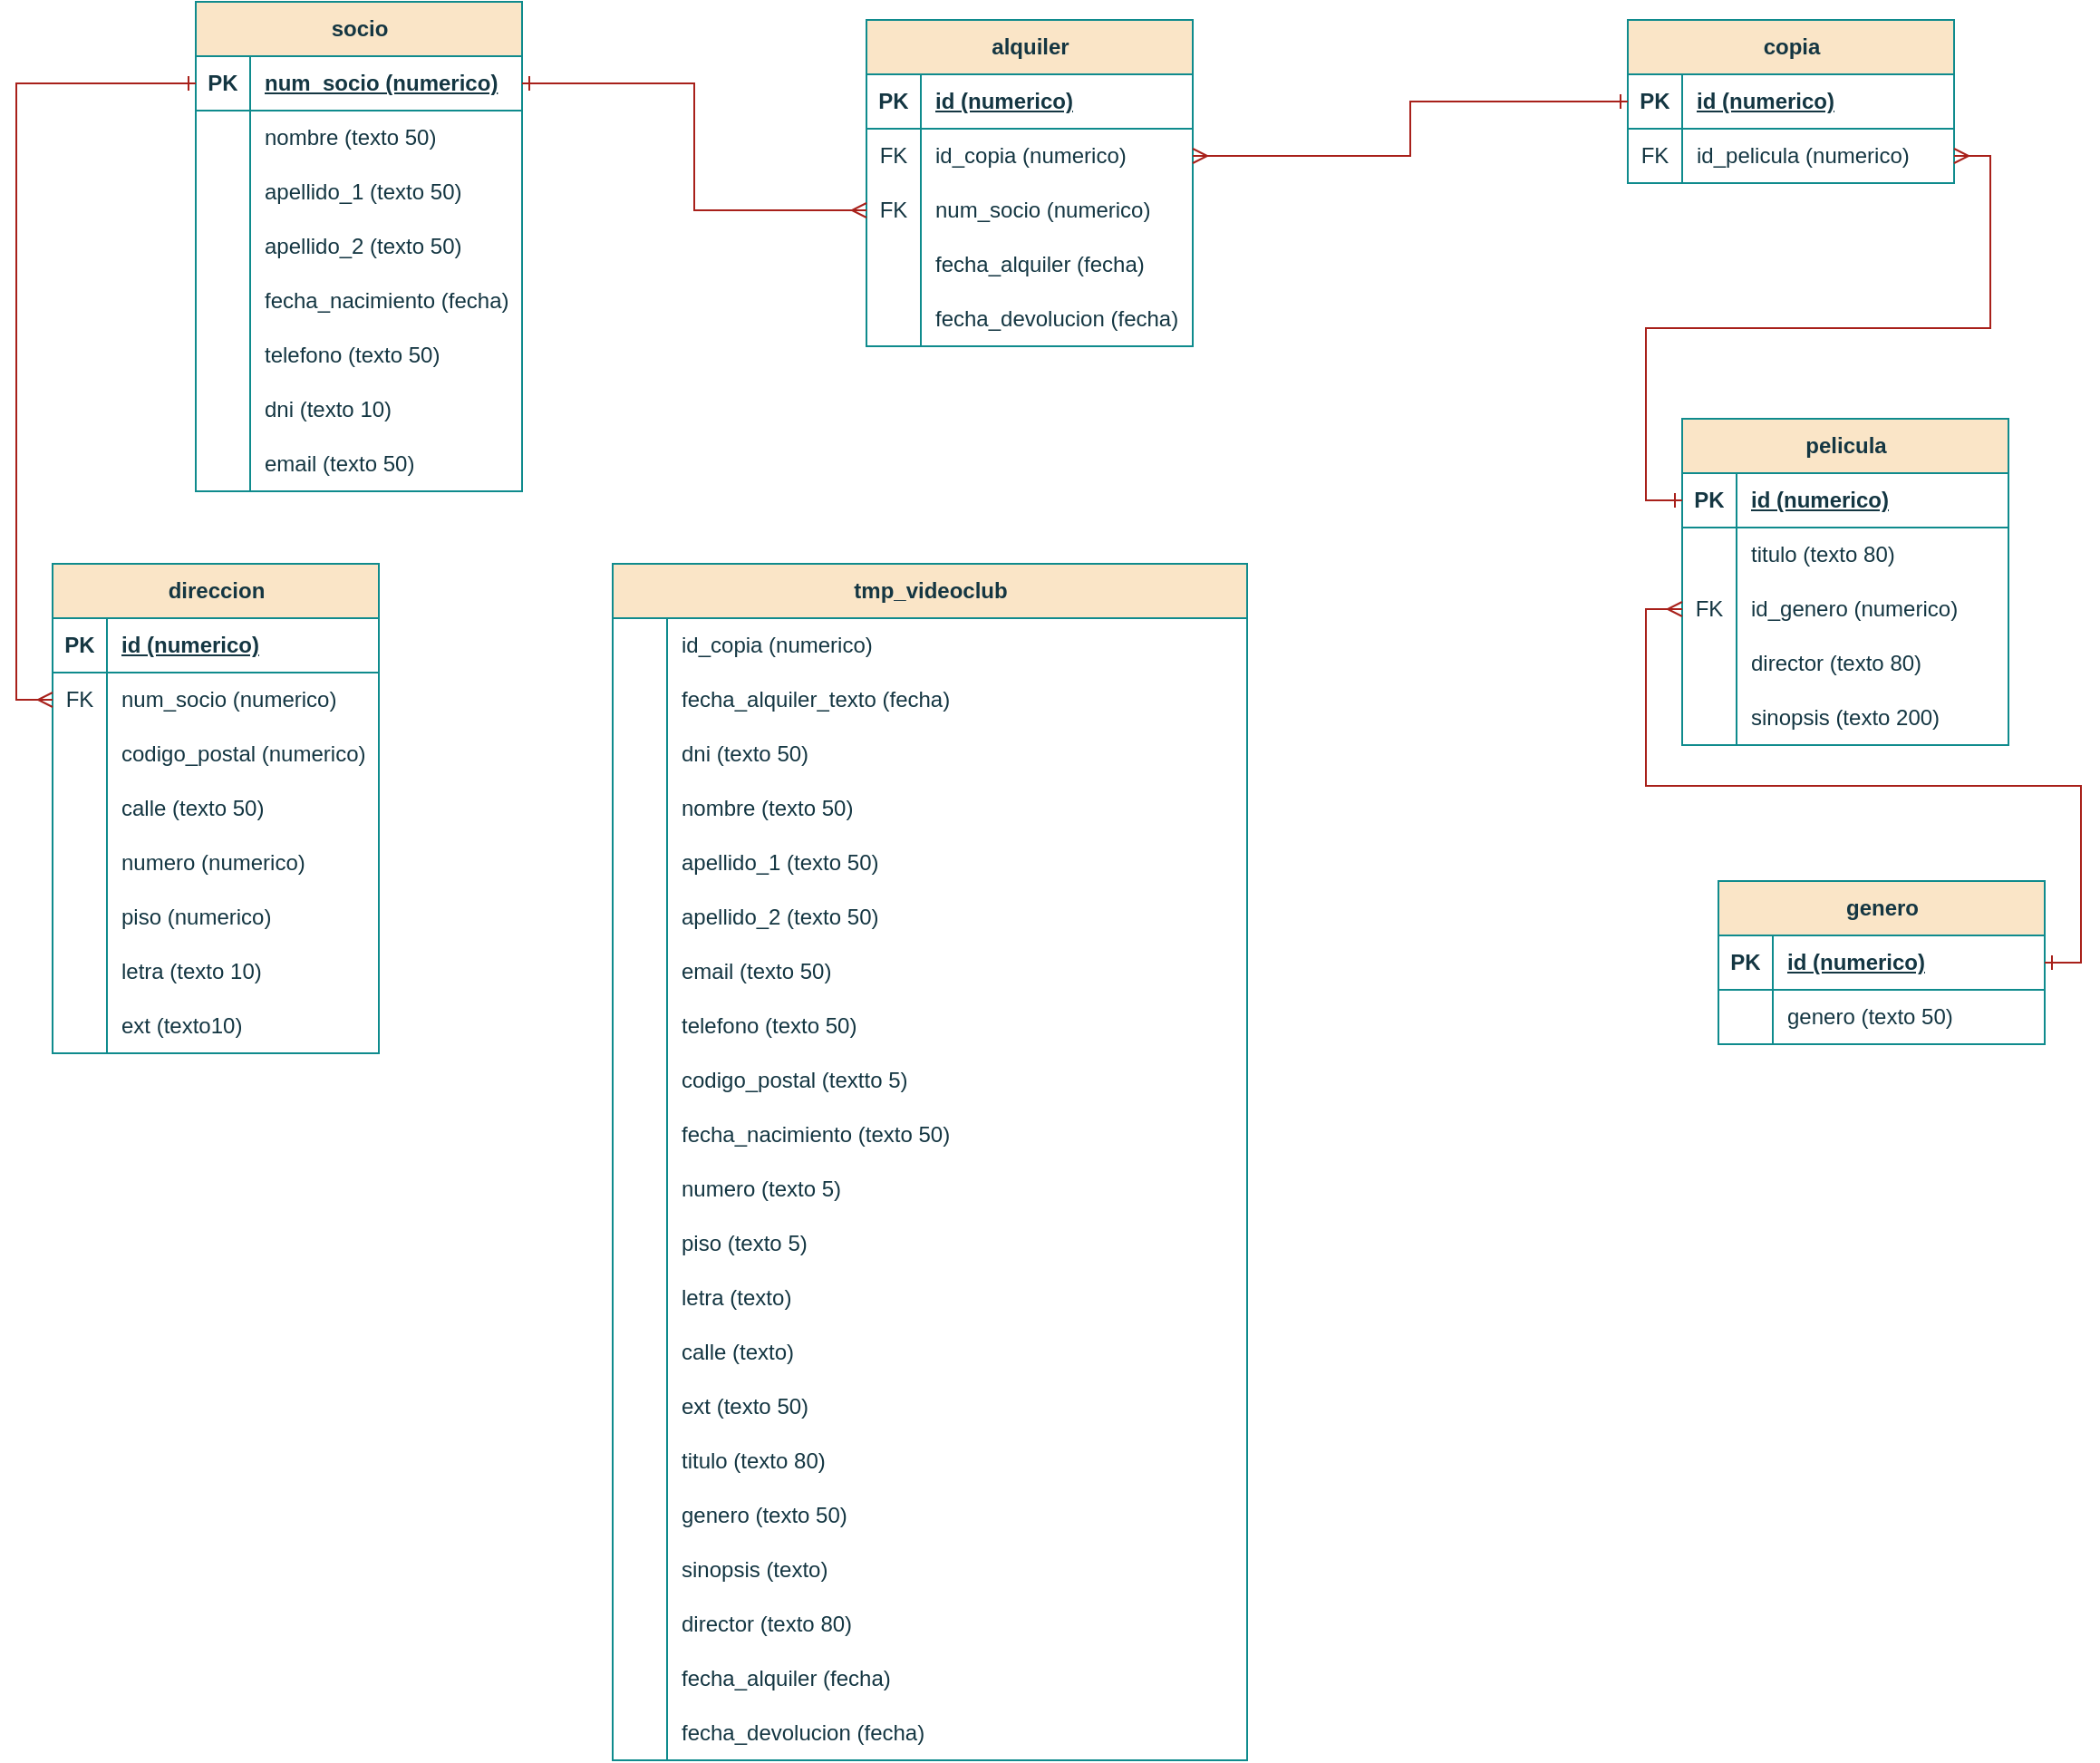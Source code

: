 <mxfile version="26.1.0">
  <diagram name="Página-1" id="K_eJpta95Gfe3DVj1639">
    <mxGraphModel dx="1654" dy="666" grid="1" gridSize="10" guides="1" tooltips="1" connect="1" arrows="1" fold="1" page="1" pageScale="1" pageWidth="827" pageHeight="1169" math="0" shadow="0">
      <root>
        <mxCell id="0" />
        <mxCell id="1" parent="0" />
        <mxCell id="qvSomuMc7u_32kP9nVwW-1" value="socio" style="shape=table;startSize=30;container=1;collapsible=1;childLayout=tableLayout;fixedRows=1;rowLines=0;fontStyle=1;align=center;resizeLast=1;html=1;labelBackgroundColor=none;fillColor=#FAE5C7;strokeColor=#0F8B8D;fontColor=#143642;" parent="1" vertex="1">
          <mxGeometry x="150" y="100" width="180" height="270" as="geometry" />
        </mxCell>
        <mxCell id="qvSomuMc7u_32kP9nVwW-2" value="" style="shape=tableRow;horizontal=0;startSize=0;swimlaneHead=0;swimlaneBody=0;fillColor=none;collapsible=0;dropTarget=0;points=[[0,0.5],[1,0.5]];portConstraint=eastwest;top=0;left=0;right=0;bottom=1;labelBackgroundColor=none;strokeColor=#0F8B8D;fontColor=#143642;" parent="qvSomuMc7u_32kP9nVwW-1" vertex="1">
          <mxGeometry y="30" width="180" height="30" as="geometry" />
        </mxCell>
        <mxCell id="qvSomuMc7u_32kP9nVwW-3" value="PK" style="shape=partialRectangle;connectable=0;fillColor=none;top=0;left=0;bottom=0;right=0;fontStyle=1;overflow=hidden;whiteSpace=wrap;html=1;labelBackgroundColor=none;strokeColor=#0F8B8D;fontColor=#143642;" parent="qvSomuMc7u_32kP9nVwW-2" vertex="1">
          <mxGeometry width="30" height="30" as="geometry">
            <mxRectangle width="30" height="30" as="alternateBounds" />
          </mxGeometry>
        </mxCell>
        <mxCell id="qvSomuMc7u_32kP9nVwW-4" value="num_socio (numerico)" style="shape=partialRectangle;connectable=0;fillColor=none;top=0;left=0;bottom=0;right=0;align=left;spacingLeft=6;fontStyle=5;overflow=hidden;whiteSpace=wrap;html=1;labelBackgroundColor=none;strokeColor=#0F8B8D;fontColor=#143642;" parent="qvSomuMc7u_32kP9nVwW-2" vertex="1">
          <mxGeometry x="30" width="150" height="30" as="geometry">
            <mxRectangle width="150" height="30" as="alternateBounds" />
          </mxGeometry>
        </mxCell>
        <mxCell id="qvSomuMc7u_32kP9nVwW-5" value="" style="shape=tableRow;horizontal=0;startSize=0;swimlaneHead=0;swimlaneBody=0;fillColor=none;collapsible=0;dropTarget=0;points=[[0,0.5],[1,0.5]];portConstraint=eastwest;top=0;left=0;right=0;bottom=0;labelBackgroundColor=none;strokeColor=#0F8B8D;fontColor=#143642;" parent="qvSomuMc7u_32kP9nVwW-1" vertex="1">
          <mxGeometry y="60" width="180" height="30" as="geometry" />
        </mxCell>
        <mxCell id="qvSomuMc7u_32kP9nVwW-6" value="" style="shape=partialRectangle;connectable=0;fillColor=none;top=0;left=0;bottom=0;right=0;editable=1;overflow=hidden;whiteSpace=wrap;html=1;labelBackgroundColor=none;strokeColor=#0F8B8D;fontColor=#143642;" parent="qvSomuMc7u_32kP9nVwW-5" vertex="1">
          <mxGeometry width="30" height="30" as="geometry">
            <mxRectangle width="30" height="30" as="alternateBounds" />
          </mxGeometry>
        </mxCell>
        <mxCell id="qvSomuMc7u_32kP9nVwW-7" value="nombre (texto 50)" style="shape=partialRectangle;connectable=0;fillColor=none;top=0;left=0;bottom=0;right=0;align=left;spacingLeft=6;overflow=hidden;whiteSpace=wrap;html=1;labelBackgroundColor=none;strokeColor=#0F8B8D;fontColor=#143642;" parent="qvSomuMc7u_32kP9nVwW-5" vertex="1">
          <mxGeometry x="30" width="150" height="30" as="geometry">
            <mxRectangle width="150" height="30" as="alternateBounds" />
          </mxGeometry>
        </mxCell>
        <mxCell id="qvSomuMc7u_32kP9nVwW-8" value="" style="shape=tableRow;horizontal=0;startSize=0;swimlaneHead=0;swimlaneBody=0;fillColor=none;collapsible=0;dropTarget=0;points=[[0,0.5],[1,0.5]];portConstraint=eastwest;top=0;left=0;right=0;bottom=0;labelBackgroundColor=none;strokeColor=#0F8B8D;fontColor=#143642;" parent="qvSomuMc7u_32kP9nVwW-1" vertex="1">
          <mxGeometry y="90" width="180" height="30" as="geometry" />
        </mxCell>
        <mxCell id="qvSomuMc7u_32kP9nVwW-9" value="" style="shape=partialRectangle;connectable=0;fillColor=none;top=0;left=0;bottom=0;right=0;editable=1;overflow=hidden;whiteSpace=wrap;html=1;labelBackgroundColor=none;strokeColor=#0F8B8D;fontColor=#143642;" parent="qvSomuMc7u_32kP9nVwW-8" vertex="1">
          <mxGeometry width="30" height="30" as="geometry">
            <mxRectangle width="30" height="30" as="alternateBounds" />
          </mxGeometry>
        </mxCell>
        <mxCell id="qvSomuMc7u_32kP9nVwW-10" value="apellido_1 (texto 50)" style="shape=partialRectangle;connectable=0;fillColor=none;top=0;left=0;bottom=0;right=0;align=left;spacingLeft=6;overflow=hidden;whiteSpace=wrap;html=1;labelBackgroundColor=none;strokeColor=#0F8B8D;fontColor=#143642;" parent="qvSomuMc7u_32kP9nVwW-8" vertex="1">
          <mxGeometry x="30" width="150" height="30" as="geometry">
            <mxRectangle width="150" height="30" as="alternateBounds" />
          </mxGeometry>
        </mxCell>
        <mxCell id="qvSomuMc7u_32kP9nVwW-11" value="" style="shape=tableRow;horizontal=0;startSize=0;swimlaneHead=0;swimlaneBody=0;fillColor=none;collapsible=0;dropTarget=0;points=[[0,0.5],[1,0.5]];portConstraint=eastwest;top=0;left=0;right=0;bottom=0;labelBackgroundColor=none;strokeColor=#0F8B8D;fontColor=#143642;" parent="qvSomuMc7u_32kP9nVwW-1" vertex="1">
          <mxGeometry y="120" width="180" height="30" as="geometry" />
        </mxCell>
        <mxCell id="qvSomuMc7u_32kP9nVwW-12" value="" style="shape=partialRectangle;connectable=0;fillColor=none;top=0;left=0;bottom=0;right=0;editable=1;overflow=hidden;whiteSpace=wrap;html=1;labelBackgroundColor=none;strokeColor=#0F8B8D;fontColor=#143642;" parent="qvSomuMc7u_32kP9nVwW-11" vertex="1">
          <mxGeometry width="30" height="30" as="geometry">
            <mxRectangle width="30" height="30" as="alternateBounds" />
          </mxGeometry>
        </mxCell>
        <mxCell id="qvSomuMc7u_32kP9nVwW-13" value="apellido_2 (texto 50)" style="shape=partialRectangle;connectable=0;fillColor=none;top=0;left=0;bottom=0;right=0;align=left;spacingLeft=6;overflow=hidden;whiteSpace=wrap;html=1;labelBackgroundColor=none;strokeColor=#0F8B8D;fontColor=#143642;" parent="qvSomuMc7u_32kP9nVwW-11" vertex="1">
          <mxGeometry x="30" width="150" height="30" as="geometry">
            <mxRectangle width="150" height="30" as="alternateBounds" />
          </mxGeometry>
        </mxCell>
        <mxCell id="qvSomuMc7u_32kP9nVwW-23" style="shape=tableRow;horizontal=0;startSize=0;swimlaneHead=0;swimlaneBody=0;fillColor=none;collapsible=0;dropTarget=0;points=[[0,0.5],[1,0.5]];portConstraint=eastwest;top=0;left=0;right=0;bottom=0;labelBackgroundColor=none;strokeColor=#0F8B8D;fontColor=#143642;" parent="qvSomuMc7u_32kP9nVwW-1" vertex="1">
          <mxGeometry y="150" width="180" height="30" as="geometry" />
        </mxCell>
        <mxCell id="qvSomuMc7u_32kP9nVwW-24" style="shape=partialRectangle;connectable=0;fillColor=none;top=0;left=0;bottom=0;right=0;editable=1;overflow=hidden;whiteSpace=wrap;html=1;labelBackgroundColor=none;strokeColor=#0F8B8D;fontColor=#143642;" parent="qvSomuMc7u_32kP9nVwW-23" vertex="1">
          <mxGeometry width="30" height="30" as="geometry">
            <mxRectangle width="30" height="30" as="alternateBounds" />
          </mxGeometry>
        </mxCell>
        <mxCell id="qvSomuMc7u_32kP9nVwW-25" value="fecha_nacimiento (fecha)" style="shape=partialRectangle;connectable=0;fillColor=none;top=0;left=0;bottom=0;right=0;align=left;spacingLeft=6;overflow=hidden;whiteSpace=wrap;html=1;labelBackgroundColor=none;strokeColor=#0F8B8D;fontColor=#143642;" parent="qvSomuMc7u_32kP9nVwW-23" vertex="1">
          <mxGeometry x="30" width="150" height="30" as="geometry">
            <mxRectangle width="150" height="30" as="alternateBounds" />
          </mxGeometry>
        </mxCell>
        <mxCell id="qvSomuMc7u_32kP9nVwW-20" style="shape=tableRow;horizontal=0;startSize=0;swimlaneHead=0;swimlaneBody=0;fillColor=none;collapsible=0;dropTarget=0;points=[[0,0.5],[1,0.5]];portConstraint=eastwest;top=0;left=0;right=0;bottom=0;labelBackgroundColor=none;strokeColor=#0F8B8D;fontColor=#143642;" parent="qvSomuMc7u_32kP9nVwW-1" vertex="1">
          <mxGeometry y="180" width="180" height="30" as="geometry" />
        </mxCell>
        <mxCell id="qvSomuMc7u_32kP9nVwW-21" style="shape=partialRectangle;connectable=0;fillColor=none;top=0;left=0;bottom=0;right=0;editable=1;overflow=hidden;whiteSpace=wrap;html=1;labelBackgroundColor=none;strokeColor=#0F8B8D;fontColor=#143642;" parent="qvSomuMc7u_32kP9nVwW-20" vertex="1">
          <mxGeometry width="30" height="30" as="geometry">
            <mxRectangle width="30" height="30" as="alternateBounds" />
          </mxGeometry>
        </mxCell>
        <mxCell id="qvSomuMc7u_32kP9nVwW-22" value="telefono (texto 50)" style="shape=partialRectangle;connectable=0;fillColor=none;top=0;left=0;bottom=0;right=0;align=left;spacingLeft=6;overflow=hidden;whiteSpace=wrap;html=1;labelBackgroundColor=none;strokeColor=#0F8B8D;fontColor=#143642;" parent="qvSomuMc7u_32kP9nVwW-20" vertex="1">
          <mxGeometry x="30" width="150" height="30" as="geometry">
            <mxRectangle width="150" height="30" as="alternateBounds" />
          </mxGeometry>
        </mxCell>
        <mxCell id="qvSomuMc7u_32kP9nVwW-17" style="shape=tableRow;horizontal=0;startSize=0;swimlaneHead=0;swimlaneBody=0;fillColor=none;collapsible=0;dropTarget=0;points=[[0,0.5],[1,0.5]];portConstraint=eastwest;top=0;left=0;right=0;bottom=0;labelBackgroundColor=none;strokeColor=#0F8B8D;fontColor=#143642;" parent="qvSomuMc7u_32kP9nVwW-1" vertex="1">
          <mxGeometry y="210" width="180" height="30" as="geometry" />
        </mxCell>
        <mxCell id="qvSomuMc7u_32kP9nVwW-18" style="shape=partialRectangle;connectable=0;fillColor=none;top=0;left=0;bottom=0;right=0;editable=1;overflow=hidden;whiteSpace=wrap;html=1;labelBackgroundColor=none;strokeColor=#0F8B8D;fontColor=#143642;" parent="qvSomuMc7u_32kP9nVwW-17" vertex="1">
          <mxGeometry width="30" height="30" as="geometry">
            <mxRectangle width="30" height="30" as="alternateBounds" />
          </mxGeometry>
        </mxCell>
        <mxCell id="qvSomuMc7u_32kP9nVwW-19" value="dni (texto 10)" style="shape=partialRectangle;connectable=0;fillColor=none;top=0;left=0;bottom=0;right=0;align=left;spacingLeft=6;overflow=hidden;whiteSpace=wrap;html=1;labelBackgroundColor=none;strokeColor=#0F8B8D;fontColor=#143642;" parent="qvSomuMc7u_32kP9nVwW-17" vertex="1">
          <mxGeometry x="30" width="150" height="30" as="geometry">
            <mxRectangle width="150" height="30" as="alternateBounds" />
          </mxGeometry>
        </mxCell>
        <mxCell id="WdJk57RfHp4uRWZfefAT-1" style="shape=tableRow;horizontal=0;startSize=0;swimlaneHead=0;swimlaneBody=0;fillColor=none;collapsible=0;dropTarget=0;points=[[0,0.5],[1,0.5]];portConstraint=eastwest;top=0;left=0;right=0;bottom=0;labelBackgroundColor=none;strokeColor=#0F8B8D;fontColor=#143642;" parent="qvSomuMc7u_32kP9nVwW-1" vertex="1">
          <mxGeometry y="240" width="180" height="30" as="geometry" />
        </mxCell>
        <mxCell id="WdJk57RfHp4uRWZfefAT-2" style="shape=partialRectangle;connectable=0;fillColor=none;top=0;left=0;bottom=0;right=0;editable=1;overflow=hidden;whiteSpace=wrap;html=1;labelBackgroundColor=none;strokeColor=#0F8B8D;fontColor=#143642;" parent="WdJk57RfHp4uRWZfefAT-1" vertex="1">
          <mxGeometry width="30" height="30" as="geometry">
            <mxRectangle width="30" height="30" as="alternateBounds" />
          </mxGeometry>
        </mxCell>
        <mxCell id="WdJk57RfHp4uRWZfefAT-3" value="email (texto 50)" style="shape=partialRectangle;connectable=0;fillColor=none;top=0;left=0;bottom=0;right=0;align=left;spacingLeft=6;overflow=hidden;whiteSpace=wrap;html=1;labelBackgroundColor=none;strokeColor=#0F8B8D;fontColor=#143642;" parent="WdJk57RfHp4uRWZfefAT-1" vertex="1">
          <mxGeometry x="30" width="150" height="30" as="geometry">
            <mxRectangle width="150" height="30" as="alternateBounds" />
          </mxGeometry>
        </mxCell>
        <mxCell id="qvSomuMc7u_32kP9nVwW-26" value="direccion" style="shape=table;startSize=30;container=1;collapsible=1;childLayout=tableLayout;fixedRows=1;rowLines=0;fontStyle=1;align=center;resizeLast=1;html=1;labelBackgroundColor=none;fillColor=#FAE5C7;strokeColor=#0F8B8D;fontColor=#143642;" parent="1" vertex="1">
          <mxGeometry x="71" y="410" width="180" height="270" as="geometry" />
        </mxCell>
        <mxCell id="qvSomuMc7u_32kP9nVwW-27" value="" style="shape=tableRow;horizontal=0;startSize=0;swimlaneHead=0;swimlaneBody=0;fillColor=none;collapsible=0;dropTarget=0;points=[[0,0.5],[1,0.5]];portConstraint=eastwest;top=0;left=0;right=0;bottom=1;labelBackgroundColor=none;strokeColor=#0F8B8D;fontColor=#143642;" parent="qvSomuMc7u_32kP9nVwW-26" vertex="1">
          <mxGeometry y="30" width="180" height="30" as="geometry" />
        </mxCell>
        <mxCell id="qvSomuMc7u_32kP9nVwW-28" value="PK" style="shape=partialRectangle;connectable=0;fillColor=none;top=0;left=0;bottom=0;right=0;fontStyle=1;overflow=hidden;whiteSpace=wrap;html=1;labelBackgroundColor=none;strokeColor=#0F8B8D;fontColor=#143642;" parent="qvSomuMc7u_32kP9nVwW-27" vertex="1">
          <mxGeometry width="30" height="30" as="geometry">
            <mxRectangle width="30" height="30" as="alternateBounds" />
          </mxGeometry>
        </mxCell>
        <mxCell id="qvSomuMc7u_32kP9nVwW-29" value="id (numerico)" style="shape=partialRectangle;connectable=0;fillColor=none;top=0;left=0;bottom=0;right=0;align=left;spacingLeft=6;fontStyle=5;overflow=hidden;whiteSpace=wrap;html=1;labelBackgroundColor=none;strokeColor=#0F8B8D;fontColor=#143642;" parent="qvSomuMc7u_32kP9nVwW-27" vertex="1">
          <mxGeometry x="30" width="150" height="30" as="geometry">
            <mxRectangle width="150" height="30" as="alternateBounds" />
          </mxGeometry>
        </mxCell>
        <mxCell id="WdJk57RfHp4uRWZfefAT-10" style="shape=tableRow;horizontal=0;startSize=0;swimlaneHead=0;swimlaneBody=0;fillColor=none;collapsible=0;dropTarget=0;points=[[0,0.5],[1,0.5]];portConstraint=eastwest;top=0;left=0;right=0;bottom=0;labelBackgroundColor=none;strokeColor=#0F8B8D;fontColor=#143642;" parent="qvSomuMc7u_32kP9nVwW-26" vertex="1">
          <mxGeometry y="60" width="180" height="30" as="geometry" />
        </mxCell>
        <mxCell id="WdJk57RfHp4uRWZfefAT-11" value="FK" style="shape=partialRectangle;connectable=0;fillColor=none;top=0;left=0;bottom=0;right=0;editable=1;overflow=hidden;whiteSpace=wrap;html=1;labelBackgroundColor=none;strokeColor=#0F8B8D;fontColor=#143642;" parent="WdJk57RfHp4uRWZfefAT-10" vertex="1">
          <mxGeometry width="30" height="30" as="geometry">
            <mxRectangle width="30" height="30" as="alternateBounds" />
          </mxGeometry>
        </mxCell>
        <mxCell id="WdJk57RfHp4uRWZfefAT-12" value="num_socio (numerico)" style="shape=partialRectangle;connectable=0;fillColor=none;top=0;left=0;bottom=0;right=0;align=left;spacingLeft=6;overflow=hidden;whiteSpace=wrap;html=1;labelBackgroundColor=none;strokeColor=#0F8B8D;fontColor=#143642;" parent="WdJk57RfHp4uRWZfefAT-10" vertex="1">
          <mxGeometry x="30" width="150" height="30" as="geometry">
            <mxRectangle width="150" height="30" as="alternateBounds" />
          </mxGeometry>
        </mxCell>
        <mxCell id="qvSomuMc7u_32kP9nVwW-30" value="" style="shape=tableRow;horizontal=0;startSize=0;swimlaneHead=0;swimlaneBody=0;fillColor=none;collapsible=0;dropTarget=0;points=[[0,0.5],[1,0.5]];portConstraint=eastwest;top=0;left=0;right=0;bottom=0;labelBackgroundColor=none;strokeColor=#0F8B8D;fontColor=#143642;" parent="qvSomuMc7u_32kP9nVwW-26" vertex="1">
          <mxGeometry y="90" width="180" height="30" as="geometry" />
        </mxCell>
        <mxCell id="qvSomuMc7u_32kP9nVwW-31" value="" style="shape=partialRectangle;connectable=0;fillColor=none;top=0;left=0;bottom=0;right=0;editable=1;overflow=hidden;whiteSpace=wrap;html=1;labelBackgroundColor=none;strokeColor=#0F8B8D;fontColor=#143642;" parent="qvSomuMc7u_32kP9nVwW-30" vertex="1">
          <mxGeometry width="30" height="30" as="geometry">
            <mxRectangle width="30" height="30" as="alternateBounds" />
          </mxGeometry>
        </mxCell>
        <mxCell id="qvSomuMc7u_32kP9nVwW-32" value="codigo_postal (numerico)" style="shape=partialRectangle;connectable=0;fillColor=none;top=0;left=0;bottom=0;right=0;align=left;spacingLeft=6;overflow=hidden;whiteSpace=wrap;html=1;labelBackgroundColor=none;strokeColor=#0F8B8D;fontColor=#143642;" parent="qvSomuMc7u_32kP9nVwW-30" vertex="1">
          <mxGeometry x="30" width="150" height="30" as="geometry">
            <mxRectangle width="150" height="30" as="alternateBounds" />
          </mxGeometry>
        </mxCell>
        <mxCell id="qvSomuMc7u_32kP9nVwW-33" value="" style="shape=tableRow;horizontal=0;startSize=0;swimlaneHead=0;swimlaneBody=0;fillColor=none;collapsible=0;dropTarget=0;points=[[0,0.5],[1,0.5]];portConstraint=eastwest;top=0;left=0;right=0;bottom=0;labelBackgroundColor=none;strokeColor=#0F8B8D;fontColor=#143642;" parent="qvSomuMc7u_32kP9nVwW-26" vertex="1">
          <mxGeometry y="120" width="180" height="30" as="geometry" />
        </mxCell>
        <mxCell id="qvSomuMc7u_32kP9nVwW-34" value="" style="shape=partialRectangle;connectable=0;fillColor=none;top=0;left=0;bottom=0;right=0;editable=1;overflow=hidden;whiteSpace=wrap;html=1;labelBackgroundColor=none;strokeColor=#0F8B8D;fontColor=#143642;" parent="qvSomuMc7u_32kP9nVwW-33" vertex="1">
          <mxGeometry width="30" height="30" as="geometry">
            <mxRectangle width="30" height="30" as="alternateBounds" />
          </mxGeometry>
        </mxCell>
        <mxCell id="qvSomuMc7u_32kP9nVwW-35" value="calle (texto 50)" style="shape=partialRectangle;connectable=0;fillColor=none;top=0;left=0;bottom=0;right=0;align=left;spacingLeft=6;overflow=hidden;whiteSpace=wrap;html=1;labelBackgroundColor=none;strokeColor=#0F8B8D;fontColor=#143642;" parent="qvSomuMc7u_32kP9nVwW-33" vertex="1">
          <mxGeometry x="30" width="150" height="30" as="geometry">
            <mxRectangle width="150" height="30" as="alternateBounds" />
          </mxGeometry>
        </mxCell>
        <mxCell id="qvSomuMc7u_32kP9nVwW-36" value="" style="shape=tableRow;horizontal=0;startSize=0;swimlaneHead=0;swimlaneBody=0;fillColor=none;collapsible=0;dropTarget=0;points=[[0,0.5],[1,0.5]];portConstraint=eastwest;top=0;left=0;right=0;bottom=0;labelBackgroundColor=none;strokeColor=#0F8B8D;fontColor=#143642;" parent="qvSomuMc7u_32kP9nVwW-26" vertex="1">
          <mxGeometry y="150" width="180" height="30" as="geometry" />
        </mxCell>
        <mxCell id="qvSomuMc7u_32kP9nVwW-37" value="" style="shape=partialRectangle;connectable=0;fillColor=none;top=0;left=0;bottom=0;right=0;editable=1;overflow=hidden;whiteSpace=wrap;html=1;labelBackgroundColor=none;strokeColor=#0F8B8D;fontColor=#143642;" parent="qvSomuMc7u_32kP9nVwW-36" vertex="1">
          <mxGeometry width="30" height="30" as="geometry">
            <mxRectangle width="30" height="30" as="alternateBounds" />
          </mxGeometry>
        </mxCell>
        <mxCell id="qvSomuMc7u_32kP9nVwW-38" value="numero (numerico)" style="shape=partialRectangle;connectable=0;fillColor=none;top=0;left=0;bottom=0;right=0;align=left;spacingLeft=6;overflow=hidden;whiteSpace=wrap;html=1;labelBackgroundColor=none;strokeColor=#0F8B8D;fontColor=#143642;" parent="qvSomuMc7u_32kP9nVwW-36" vertex="1">
          <mxGeometry x="30" width="150" height="30" as="geometry">
            <mxRectangle width="150" height="30" as="alternateBounds" />
          </mxGeometry>
        </mxCell>
        <mxCell id="qvSomuMc7u_32kP9nVwW-39" style="shape=tableRow;horizontal=0;startSize=0;swimlaneHead=0;swimlaneBody=0;fillColor=none;collapsible=0;dropTarget=0;points=[[0,0.5],[1,0.5]];portConstraint=eastwest;top=0;left=0;right=0;bottom=0;labelBackgroundColor=none;strokeColor=#0F8B8D;fontColor=#143642;" parent="qvSomuMc7u_32kP9nVwW-26" vertex="1">
          <mxGeometry y="180" width="180" height="30" as="geometry" />
        </mxCell>
        <mxCell id="qvSomuMc7u_32kP9nVwW-40" style="shape=partialRectangle;connectable=0;fillColor=none;top=0;left=0;bottom=0;right=0;editable=1;overflow=hidden;whiteSpace=wrap;html=1;labelBackgroundColor=none;strokeColor=#0F8B8D;fontColor=#143642;" parent="qvSomuMc7u_32kP9nVwW-39" vertex="1">
          <mxGeometry width="30" height="30" as="geometry">
            <mxRectangle width="30" height="30" as="alternateBounds" />
          </mxGeometry>
        </mxCell>
        <mxCell id="qvSomuMc7u_32kP9nVwW-41" value="piso (numerico)" style="shape=partialRectangle;connectable=0;fillColor=none;top=0;left=0;bottom=0;right=0;align=left;spacingLeft=6;overflow=hidden;whiteSpace=wrap;html=1;labelBackgroundColor=none;strokeColor=#0F8B8D;fontColor=#143642;" parent="qvSomuMc7u_32kP9nVwW-39" vertex="1">
          <mxGeometry x="30" width="150" height="30" as="geometry">
            <mxRectangle width="150" height="30" as="alternateBounds" />
          </mxGeometry>
        </mxCell>
        <mxCell id="WdJk57RfHp4uRWZfefAT-7" style="shape=tableRow;horizontal=0;startSize=0;swimlaneHead=0;swimlaneBody=0;fillColor=none;collapsible=0;dropTarget=0;points=[[0,0.5],[1,0.5]];portConstraint=eastwest;top=0;left=0;right=0;bottom=0;labelBackgroundColor=none;strokeColor=#0F8B8D;fontColor=#143642;" parent="qvSomuMc7u_32kP9nVwW-26" vertex="1">
          <mxGeometry y="210" width="180" height="30" as="geometry" />
        </mxCell>
        <mxCell id="WdJk57RfHp4uRWZfefAT-8" style="shape=partialRectangle;connectable=0;fillColor=none;top=0;left=0;bottom=0;right=0;editable=1;overflow=hidden;whiteSpace=wrap;html=1;labelBackgroundColor=none;strokeColor=#0F8B8D;fontColor=#143642;" parent="WdJk57RfHp4uRWZfefAT-7" vertex="1">
          <mxGeometry width="30" height="30" as="geometry">
            <mxRectangle width="30" height="30" as="alternateBounds" />
          </mxGeometry>
        </mxCell>
        <mxCell id="WdJk57RfHp4uRWZfefAT-9" value="letra (texto 10)" style="shape=partialRectangle;connectable=0;fillColor=none;top=0;left=0;bottom=0;right=0;align=left;spacingLeft=6;overflow=hidden;whiteSpace=wrap;html=1;labelBackgroundColor=none;strokeColor=#0F8B8D;fontColor=#143642;" parent="WdJk57RfHp4uRWZfefAT-7" vertex="1">
          <mxGeometry x="30" width="150" height="30" as="geometry">
            <mxRectangle width="150" height="30" as="alternateBounds" />
          </mxGeometry>
        </mxCell>
        <mxCell id="WdJk57RfHp4uRWZfefAT-4" style="shape=tableRow;horizontal=0;startSize=0;swimlaneHead=0;swimlaneBody=0;fillColor=none;collapsible=0;dropTarget=0;points=[[0,0.5],[1,0.5]];portConstraint=eastwest;top=0;left=0;right=0;bottom=0;labelBackgroundColor=none;strokeColor=#0F8B8D;fontColor=#143642;" parent="qvSomuMc7u_32kP9nVwW-26" vertex="1">
          <mxGeometry y="240" width="180" height="30" as="geometry" />
        </mxCell>
        <mxCell id="WdJk57RfHp4uRWZfefAT-5" style="shape=partialRectangle;connectable=0;fillColor=none;top=0;left=0;bottom=0;right=0;editable=1;overflow=hidden;whiteSpace=wrap;html=1;labelBackgroundColor=none;strokeColor=#0F8B8D;fontColor=#143642;" parent="WdJk57RfHp4uRWZfefAT-4" vertex="1">
          <mxGeometry width="30" height="30" as="geometry">
            <mxRectangle width="30" height="30" as="alternateBounds" />
          </mxGeometry>
        </mxCell>
        <mxCell id="WdJk57RfHp4uRWZfefAT-6" value="ext (texto10)" style="shape=partialRectangle;connectable=0;fillColor=none;top=0;left=0;bottom=0;right=0;align=left;spacingLeft=6;overflow=hidden;whiteSpace=wrap;html=1;labelBackgroundColor=none;strokeColor=#0F8B8D;fontColor=#143642;" parent="WdJk57RfHp4uRWZfefAT-4" vertex="1">
          <mxGeometry x="30" width="150" height="30" as="geometry">
            <mxRectangle width="150" height="30" as="alternateBounds" />
          </mxGeometry>
        </mxCell>
        <mxCell id="qvSomuMc7u_32kP9nVwW-62" value="pelicula" style="shape=table;startSize=30;container=1;collapsible=1;childLayout=tableLayout;fixedRows=1;rowLines=0;fontStyle=1;align=center;resizeLast=1;html=1;labelBackgroundColor=none;fillColor=#FAE5C7;strokeColor=#0F8B8D;fontColor=#143642;" parent="1" vertex="1">
          <mxGeometry x="970" y="330" width="180" height="180" as="geometry" />
        </mxCell>
        <mxCell id="qvSomuMc7u_32kP9nVwW-63" value="" style="shape=tableRow;horizontal=0;startSize=0;swimlaneHead=0;swimlaneBody=0;fillColor=none;collapsible=0;dropTarget=0;points=[[0,0.5],[1,0.5]];portConstraint=eastwest;top=0;left=0;right=0;bottom=1;labelBackgroundColor=none;strokeColor=#0F8B8D;fontColor=#143642;" parent="qvSomuMc7u_32kP9nVwW-62" vertex="1">
          <mxGeometry y="30" width="180" height="30" as="geometry" />
        </mxCell>
        <mxCell id="qvSomuMc7u_32kP9nVwW-64" value="PK" style="shape=partialRectangle;connectable=0;fillColor=none;top=0;left=0;bottom=0;right=0;fontStyle=1;overflow=hidden;whiteSpace=wrap;html=1;labelBackgroundColor=none;strokeColor=#0F8B8D;fontColor=#143642;" parent="qvSomuMc7u_32kP9nVwW-63" vertex="1">
          <mxGeometry width="30" height="30" as="geometry">
            <mxRectangle width="30" height="30" as="alternateBounds" />
          </mxGeometry>
        </mxCell>
        <mxCell id="qvSomuMc7u_32kP9nVwW-65" value="id (numerico)" style="shape=partialRectangle;connectable=0;fillColor=none;top=0;left=0;bottom=0;right=0;align=left;spacingLeft=6;fontStyle=5;overflow=hidden;whiteSpace=wrap;html=1;labelBackgroundColor=none;strokeColor=#0F8B8D;fontColor=#143642;" parent="qvSomuMc7u_32kP9nVwW-63" vertex="1">
          <mxGeometry x="30" width="150" height="30" as="geometry">
            <mxRectangle width="150" height="30" as="alternateBounds" />
          </mxGeometry>
        </mxCell>
        <mxCell id="qvSomuMc7u_32kP9nVwW-66" value="" style="shape=tableRow;horizontal=0;startSize=0;swimlaneHead=0;swimlaneBody=0;fillColor=none;collapsible=0;dropTarget=0;points=[[0,0.5],[1,0.5]];portConstraint=eastwest;top=0;left=0;right=0;bottom=0;labelBackgroundColor=none;strokeColor=#0F8B8D;fontColor=#143642;" parent="qvSomuMc7u_32kP9nVwW-62" vertex="1">
          <mxGeometry y="60" width="180" height="30" as="geometry" />
        </mxCell>
        <mxCell id="qvSomuMc7u_32kP9nVwW-67" value="" style="shape=partialRectangle;connectable=0;fillColor=none;top=0;left=0;bottom=0;right=0;editable=1;overflow=hidden;whiteSpace=wrap;html=1;labelBackgroundColor=none;strokeColor=#0F8B8D;fontColor=#143642;" parent="qvSomuMc7u_32kP9nVwW-66" vertex="1">
          <mxGeometry width="30" height="30" as="geometry">
            <mxRectangle width="30" height="30" as="alternateBounds" />
          </mxGeometry>
        </mxCell>
        <mxCell id="qvSomuMc7u_32kP9nVwW-68" value="titulo (texto 80)" style="shape=partialRectangle;connectable=0;fillColor=none;top=0;left=0;bottom=0;right=0;align=left;spacingLeft=6;overflow=hidden;whiteSpace=wrap;html=1;labelBackgroundColor=none;strokeColor=#0F8B8D;fontColor=#143642;" parent="qvSomuMc7u_32kP9nVwW-66" vertex="1">
          <mxGeometry x="30" width="150" height="30" as="geometry">
            <mxRectangle width="150" height="30" as="alternateBounds" />
          </mxGeometry>
        </mxCell>
        <mxCell id="qvSomuMc7u_32kP9nVwW-69" value="" style="shape=tableRow;horizontal=0;startSize=0;swimlaneHead=0;swimlaneBody=0;fillColor=none;collapsible=0;dropTarget=0;points=[[0,0.5],[1,0.5]];portConstraint=eastwest;top=0;left=0;right=0;bottom=0;labelBackgroundColor=none;strokeColor=#0F8B8D;fontColor=#143642;" parent="qvSomuMc7u_32kP9nVwW-62" vertex="1">
          <mxGeometry y="90" width="180" height="30" as="geometry" />
        </mxCell>
        <mxCell id="qvSomuMc7u_32kP9nVwW-70" value="FK" style="shape=partialRectangle;connectable=0;fillColor=none;top=0;left=0;bottom=0;right=0;editable=1;overflow=hidden;whiteSpace=wrap;html=1;labelBackgroundColor=none;strokeColor=#0F8B8D;fontColor=#143642;" parent="qvSomuMc7u_32kP9nVwW-69" vertex="1">
          <mxGeometry width="30" height="30" as="geometry">
            <mxRectangle width="30" height="30" as="alternateBounds" />
          </mxGeometry>
        </mxCell>
        <mxCell id="qvSomuMc7u_32kP9nVwW-71" value="id_genero (numerico)" style="shape=partialRectangle;connectable=0;fillColor=none;top=0;left=0;bottom=0;right=0;align=left;spacingLeft=6;overflow=hidden;whiteSpace=wrap;html=1;labelBackgroundColor=none;strokeColor=#0F8B8D;fontColor=#143642;" parent="qvSomuMc7u_32kP9nVwW-69" vertex="1">
          <mxGeometry x="30" width="150" height="30" as="geometry">
            <mxRectangle width="150" height="30" as="alternateBounds" />
          </mxGeometry>
        </mxCell>
        <mxCell id="qvSomuMc7u_32kP9nVwW-72" value="" style="shape=tableRow;horizontal=0;startSize=0;swimlaneHead=0;swimlaneBody=0;fillColor=none;collapsible=0;dropTarget=0;points=[[0,0.5],[1,0.5]];portConstraint=eastwest;top=0;left=0;right=0;bottom=0;labelBackgroundColor=none;strokeColor=#0F8B8D;fontColor=#143642;" parent="qvSomuMc7u_32kP9nVwW-62" vertex="1">
          <mxGeometry y="120" width="180" height="30" as="geometry" />
        </mxCell>
        <mxCell id="qvSomuMc7u_32kP9nVwW-73" value="" style="shape=partialRectangle;connectable=0;fillColor=none;top=0;left=0;bottom=0;right=0;editable=1;overflow=hidden;whiteSpace=wrap;html=1;labelBackgroundColor=none;strokeColor=#0F8B8D;fontColor=#143642;" parent="qvSomuMc7u_32kP9nVwW-72" vertex="1">
          <mxGeometry width="30" height="30" as="geometry">
            <mxRectangle width="30" height="30" as="alternateBounds" />
          </mxGeometry>
        </mxCell>
        <mxCell id="qvSomuMc7u_32kP9nVwW-74" value="director (texto 80)" style="shape=partialRectangle;connectable=0;fillColor=none;top=0;left=0;bottom=0;right=0;align=left;spacingLeft=6;overflow=hidden;whiteSpace=wrap;html=1;labelBackgroundColor=none;strokeColor=#0F8B8D;fontColor=#143642;" parent="qvSomuMc7u_32kP9nVwW-72" vertex="1">
          <mxGeometry x="30" width="150" height="30" as="geometry">
            <mxRectangle width="150" height="30" as="alternateBounds" />
          </mxGeometry>
        </mxCell>
        <mxCell id="qvSomuMc7u_32kP9nVwW-75" style="shape=tableRow;horizontal=0;startSize=0;swimlaneHead=0;swimlaneBody=0;fillColor=none;collapsible=0;dropTarget=0;points=[[0,0.5],[1,0.5]];portConstraint=eastwest;top=0;left=0;right=0;bottom=0;labelBackgroundColor=none;strokeColor=#0F8B8D;fontColor=#143642;" parent="qvSomuMc7u_32kP9nVwW-62" vertex="1">
          <mxGeometry y="150" width="180" height="30" as="geometry" />
        </mxCell>
        <mxCell id="qvSomuMc7u_32kP9nVwW-76" style="shape=partialRectangle;connectable=0;fillColor=none;top=0;left=0;bottom=0;right=0;editable=1;overflow=hidden;whiteSpace=wrap;html=1;labelBackgroundColor=none;strokeColor=#0F8B8D;fontColor=#143642;" parent="qvSomuMc7u_32kP9nVwW-75" vertex="1">
          <mxGeometry width="30" height="30" as="geometry">
            <mxRectangle width="30" height="30" as="alternateBounds" />
          </mxGeometry>
        </mxCell>
        <mxCell id="qvSomuMc7u_32kP9nVwW-77" value="sinopsis (texto 200)" style="shape=partialRectangle;connectable=0;fillColor=none;top=0;left=0;bottom=0;right=0;align=left;spacingLeft=6;overflow=hidden;whiteSpace=wrap;html=1;labelBackgroundColor=none;strokeColor=#0F8B8D;fontColor=#143642;" parent="qvSomuMc7u_32kP9nVwW-75" vertex="1">
          <mxGeometry x="30" width="150" height="30" as="geometry">
            <mxRectangle width="150" height="30" as="alternateBounds" />
          </mxGeometry>
        </mxCell>
        <mxCell id="qvSomuMc7u_32kP9nVwW-84" value="alquiler" style="shape=table;startSize=30;container=1;collapsible=1;childLayout=tableLayout;fixedRows=1;rowLines=0;fontStyle=1;align=center;resizeLast=1;html=1;labelBackgroundColor=none;fillColor=#FAE5C7;strokeColor=#0F8B8D;fontColor=#143642;" parent="1" vertex="1">
          <mxGeometry x="520" y="110" width="180" height="180" as="geometry" />
        </mxCell>
        <mxCell id="qvSomuMc7u_32kP9nVwW-85" value="" style="shape=tableRow;horizontal=0;startSize=0;swimlaneHead=0;swimlaneBody=0;fillColor=none;collapsible=0;dropTarget=0;points=[[0,0.5],[1,0.5]];portConstraint=eastwest;top=0;left=0;right=0;bottom=1;labelBackgroundColor=none;strokeColor=#0F8B8D;fontColor=#143642;" parent="qvSomuMc7u_32kP9nVwW-84" vertex="1">
          <mxGeometry y="30" width="180" height="30" as="geometry" />
        </mxCell>
        <mxCell id="qvSomuMc7u_32kP9nVwW-86" value="PK" style="shape=partialRectangle;connectable=0;fillColor=none;top=0;left=0;bottom=0;right=0;fontStyle=1;overflow=hidden;whiteSpace=wrap;html=1;labelBackgroundColor=none;strokeColor=#0F8B8D;fontColor=#143642;" parent="qvSomuMc7u_32kP9nVwW-85" vertex="1">
          <mxGeometry width="30" height="30" as="geometry">
            <mxRectangle width="30" height="30" as="alternateBounds" />
          </mxGeometry>
        </mxCell>
        <mxCell id="qvSomuMc7u_32kP9nVwW-87" value="id (numerico)" style="shape=partialRectangle;connectable=0;fillColor=none;top=0;left=0;bottom=0;right=0;align=left;spacingLeft=6;fontStyle=5;overflow=hidden;whiteSpace=wrap;html=1;labelBackgroundColor=none;strokeColor=#0F8B8D;fontColor=#143642;" parent="qvSomuMc7u_32kP9nVwW-85" vertex="1">
          <mxGeometry x="30" width="150" height="30" as="geometry">
            <mxRectangle width="150" height="30" as="alternateBounds" />
          </mxGeometry>
        </mxCell>
        <mxCell id="qvSomuMc7u_32kP9nVwW-88" value="" style="shape=tableRow;horizontal=0;startSize=0;swimlaneHead=0;swimlaneBody=0;fillColor=none;collapsible=0;dropTarget=0;points=[[0,0.5],[1,0.5]];portConstraint=eastwest;top=0;left=0;right=0;bottom=0;labelBackgroundColor=none;strokeColor=#0F8B8D;fontColor=#143642;" parent="qvSomuMc7u_32kP9nVwW-84" vertex="1">
          <mxGeometry y="60" width="180" height="30" as="geometry" />
        </mxCell>
        <mxCell id="qvSomuMc7u_32kP9nVwW-89" value="FK" style="shape=partialRectangle;connectable=0;fillColor=none;top=0;left=0;bottom=0;right=0;editable=1;overflow=hidden;whiteSpace=wrap;html=1;labelBackgroundColor=none;strokeColor=#0F8B8D;fontColor=#143642;" parent="qvSomuMc7u_32kP9nVwW-88" vertex="1">
          <mxGeometry width="30" height="30" as="geometry">
            <mxRectangle width="30" height="30" as="alternateBounds" />
          </mxGeometry>
        </mxCell>
        <mxCell id="qvSomuMc7u_32kP9nVwW-90" value="id_copia (numerico)" style="shape=partialRectangle;connectable=0;fillColor=none;top=0;left=0;bottom=0;right=0;align=left;spacingLeft=6;overflow=hidden;whiteSpace=wrap;html=1;labelBackgroundColor=none;strokeColor=#0F8B8D;fontColor=#143642;" parent="qvSomuMc7u_32kP9nVwW-88" vertex="1">
          <mxGeometry x="30" width="150" height="30" as="geometry">
            <mxRectangle width="150" height="30" as="alternateBounds" />
          </mxGeometry>
        </mxCell>
        <mxCell id="qvSomuMc7u_32kP9nVwW-91" value="" style="shape=tableRow;horizontal=0;startSize=0;swimlaneHead=0;swimlaneBody=0;fillColor=none;collapsible=0;dropTarget=0;points=[[0,0.5],[1,0.5]];portConstraint=eastwest;top=0;left=0;right=0;bottom=0;labelBackgroundColor=none;strokeColor=#0F8B8D;fontColor=#143642;" parent="qvSomuMc7u_32kP9nVwW-84" vertex="1">
          <mxGeometry y="90" width="180" height="30" as="geometry" />
        </mxCell>
        <mxCell id="qvSomuMc7u_32kP9nVwW-92" value="FK" style="shape=partialRectangle;connectable=0;fillColor=none;top=0;left=0;bottom=0;right=0;editable=1;overflow=hidden;whiteSpace=wrap;html=1;labelBackgroundColor=none;strokeColor=#0F8B8D;fontColor=#143642;" parent="qvSomuMc7u_32kP9nVwW-91" vertex="1">
          <mxGeometry width="30" height="30" as="geometry">
            <mxRectangle width="30" height="30" as="alternateBounds" />
          </mxGeometry>
        </mxCell>
        <mxCell id="qvSomuMc7u_32kP9nVwW-93" value="num_socio (numerico)" style="shape=partialRectangle;connectable=0;fillColor=none;top=0;left=0;bottom=0;right=0;align=left;spacingLeft=6;overflow=hidden;whiteSpace=wrap;html=1;labelBackgroundColor=none;strokeColor=#0F8B8D;fontColor=#143642;" parent="qvSomuMc7u_32kP9nVwW-91" vertex="1">
          <mxGeometry x="30" width="150" height="30" as="geometry">
            <mxRectangle width="150" height="30" as="alternateBounds" />
          </mxGeometry>
        </mxCell>
        <mxCell id="qvSomuMc7u_32kP9nVwW-94" value="" style="shape=tableRow;horizontal=0;startSize=0;swimlaneHead=0;swimlaneBody=0;fillColor=none;collapsible=0;dropTarget=0;points=[[0,0.5],[1,0.5]];portConstraint=eastwest;top=0;left=0;right=0;bottom=0;labelBackgroundColor=none;strokeColor=#0F8B8D;fontColor=#143642;" parent="qvSomuMc7u_32kP9nVwW-84" vertex="1">
          <mxGeometry y="120" width="180" height="30" as="geometry" />
        </mxCell>
        <mxCell id="qvSomuMc7u_32kP9nVwW-95" value="" style="shape=partialRectangle;connectable=0;fillColor=none;top=0;left=0;bottom=0;right=0;editable=1;overflow=hidden;whiteSpace=wrap;html=1;labelBackgroundColor=none;strokeColor=#0F8B8D;fontColor=#143642;" parent="qvSomuMc7u_32kP9nVwW-94" vertex="1">
          <mxGeometry width="30" height="30" as="geometry">
            <mxRectangle width="30" height="30" as="alternateBounds" />
          </mxGeometry>
        </mxCell>
        <mxCell id="qvSomuMc7u_32kP9nVwW-96" value="fecha_alquiler (fecha)" style="shape=partialRectangle;connectable=0;fillColor=none;top=0;left=0;bottom=0;right=0;align=left;spacingLeft=6;overflow=hidden;whiteSpace=wrap;html=1;labelBackgroundColor=none;strokeColor=#0F8B8D;fontColor=#143642;" parent="qvSomuMc7u_32kP9nVwW-94" vertex="1">
          <mxGeometry x="30" width="150" height="30" as="geometry">
            <mxRectangle width="150" height="30" as="alternateBounds" />
          </mxGeometry>
        </mxCell>
        <mxCell id="qvSomuMc7u_32kP9nVwW-97" style="shape=tableRow;horizontal=0;startSize=0;swimlaneHead=0;swimlaneBody=0;fillColor=none;collapsible=0;dropTarget=0;points=[[0,0.5],[1,0.5]];portConstraint=eastwest;top=0;left=0;right=0;bottom=0;labelBackgroundColor=none;strokeColor=#0F8B8D;fontColor=#143642;" parent="qvSomuMc7u_32kP9nVwW-84" vertex="1">
          <mxGeometry y="150" width="180" height="30" as="geometry" />
        </mxCell>
        <mxCell id="qvSomuMc7u_32kP9nVwW-98" style="shape=partialRectangle;connectable=0;fillColor=none;top=0;left=0;bottom=0;right=0;editable=1;overflow=hidden;whiteSpace=wrap;html=1;labelBackgroundColor=none;strokeColor=#0F8B8D;fontColor=#143642;" parent="qvSomuMc7u_32kP9nVwW-97" vertex="1">
          <mxGeometry width="30" height="30" as="geometry">
            <mxRectangle width="30" height="30" as="alternateBounds" />
          </mxGeometry>
        </mxCell>
        <mxCell id="qvSomuMc7u_32kP9nVwW-99" value="fecha_devolucion (fecha)" style="shape=partialRectangle;connectable=0;fillColor=none;top=0;left=0;bottom=0;right=0;align=left;spacingLeft=6;overflow=hidden;whiteSpace=wrap;html=1;labelBackgroundColor=none;strokeColor=#0F8B8D;fontColor=#143642;" parent="qvSomuMc7u_32kP9nVwW-97" vertex="1">
          <mxGeometry x="30" width="150" height="30" as="geometry">
            <mxRectangle width="150" height="30" as="alternateBounds" />
          </mxGeometry>
        </mxCell>
        <mxCell id="qvSomuMc7u_32kP9nVwW-100" style="edgeStyle=orthogonalEdgeStyle;rounded=0;orthogonalLoop=1;jettySize=auto;html=1;entryX=0;entryY=0.5;entryDx=0;entryDy=0;startArrow=ERone;startFill=0;endArrow=ERmany;endFill=0;labelBackgroundColor=none;strokeColor=#A8201A;fontColor=default;" parent="1" source="qvSomuMc7u_32kP9nVwW-2" target="qvSomuMc7u_32kP9nVwW-91" edge="1">
          <mxGeometry relative="1" as="geometry" />
        </mxCell>
        <mxCell id="qvSomuMc7u_32kP9nVwW-102" value="copia" style="shape=table;startSize=30;container=1;collapsible=1;childLayout=tableLayout;fixedRows=1;rowLines=0;fontStyle=1;align=center;resizeLast=1;html=1;labelBackgroundColor=none;fillColor=#FAE5C7;strokeColor=#0F8B8D;fontColor=#143642;" parent="1" vertex="1">
          <mxGeometry x="940" y="110" width="180" height="90" as="geometry" />
        </mxCell>
        <mxCell id="qvSomuMc7u_32kP9nVwW-103" value="" style="shape=tableRow;horizontal=0;startSize=0;swimlaneHead=0;swimlaneBody=0;fillColor=none;collapsible=0;dropTarget=0;points=[[0,0.5],[1,0.5]];portConstraint=eastwest;top=0;left=0;right=0;bottom=1;labelBackgroundColor=none;strokeColor=#0F8B8D;fontColor=#143642;" parent="qvSomuMc7u_32kP9nVwW-102" vertex="1">
          <mxGeometry y="30" width="180" height="30" as="geometry" />
        </mxCell>
        <mxCell id="qvSomuMc7u_32kP9nVwW-104" value="PK" style="shape=partialRectangle;connectable=0;fillColor=none;top=0;left=0;bottom=0;right=0;fontStyle=1;overflow=hidden;whiteSpace=wrap;html=1;labelBackgroundColor=none;strokeColor=#0F8B8D;fontColor=#143642;" parent="qvSomuMc7u_32kP9nVwW-103" vertex="1">
          <mxGeometry width="30" height="30" as="geometry">
            <mxRectangle width="30" height="30" as="alternateBounds" />
          </mxGeometry>
        </mxCell>
        <mxCell id="qvSomuMc7u_32kP9nVwW-105" value="id (numerico)" style="shape=partialRectangle;connectable=0;fillColor=none;top=0;left=0;bottom=0;right=0;align=left;spacingLeft=6;fontStyle=5;overflow=hidden;whiteSpace=wrap;html=1;labelBackgroundColor=none;strokeColor=#0F8B8D;fontColor=#143642;" parent="qvSomuMc7u_32kP9nVwW-103" vertex="1">
          <mxGeometry x="30" width="150" height="30" as="geometry">
            <mxRectangle width="150" height="30" as="alternateBounds" />
          </mxGeometry>
        </mxCell>
        <mxCell id="qvSomuMc7u_32kP9nVwW-106" value="" style="shape=tableRow;horizontal=0;startSize=0;swimlaneHead=0;swimlaneBody=0;fillColor=none;collapsible=0;dropTarget=0;points=[[0,0.5],[1,0.5]];portConstraint=eastwest;top=0;left=0;right=0;bottom=0;labelBackgroundColor=none;strokeColor=#0F8B8D;fontColor=#143642;" parent="qvSomuMc7u_32kP9nVwW-102" vertex="1">
          <mxGeometry y="60" width="180" height="30" as="geometry" />
        </mxCell>
        <mxCell id="qvSomuMc7u_32kP9nVwW-107" value="FK" style="shape=partialRectangle;connectable=0;fillColor=none;top=0;left=0;bottom=0;right=0;editable=1;overflow=hidden;whiteSpace=wrap;html=1;labelBackgroundColor=none;strokeColor=#0F8B8D;fontColor=#143642;" parent="qvSomuMc7u_32kP9nVwW-106" vertex="1">
          <mxGeometry width="30" height="30" as="geometry">
            <mxRectangle width="30" height="30" as="alternateBounds" />
          </mxGeometry>
        </mxCell>
        <mxCell id="qvSomuMc7u_32kP9nVwW-108" value="id_pelicula (numerico)" style="shape=partialRectangle;connectable=0;fillColor=none;top=0;left=0;bottom=0;right=0;align=left;spacingLeft=6;overflow=hidden;whiteSpace=wrap;html=1;labelBackgroundColor=none;strokeColor=#0F8B8D;fontColor=#143642;" parent="qvSomuMc7u_32kP9nVwW-106" vertex="1">
          <mxGeometry x="30" width="150" height="30" as="geometry">
            <mxRectangle width="150" height="30" as="alternateBounds" />
          </mxGeometry>
        </mxCell>
        <mxCell id="BBxryC2mvc34IrC0tKgS-1" style="edgeStyle=orthogonalEdgeStyle;rounded=0;orthogonalLoop=1;jettySize=auto;html=1;entryX=1;entryY=0.5;entryDx=0;entryDy=0;startArrow=ERone;startFill=0;endArrow=ERmany;endFill=0;labelBackgroundColor=none;strokeColor=#A8201A;fontColor=default;" parent="1" source="qvSomuMc7u_32kP9nVwW-103" target="qvSomuMc7u_32kP9nVwW-88" edge="1">
          <mxGeometry relative="1" as="geometry" />
        </mxCell>
        <mxCell id="BBxryC2mvc34IrC0tKgS-3" style="edgeStyle=orthogonalEdgeStyle;rounded=0;orthogonalLoop=1;jettySize=auto;html=1;entryX=1;entryY=0.5;entryDx=0;entryDy=0;startArrow=ERone;startFill=0;endArrow=ERmany;endFill=0;labelBackgroundColor=none;strokeColor=#A8201A;fontColor=default;" parent="1" source="qvSomuMc7u_32kP9nVwW-63" target="qvSomuMc7u_32kP9nVwW-106" edge="1">
          <mxGeometry relative="1" as="geometry" />
        </mxCell>
        <mxCell id="WdJk57RfHp4uRWZfefAT-13" style="edgeStyle=orthogonalEdgeStyle;rounded=0;orthogonalLoop=1;jettySize=auto;html=1;entryX=0;entryY=0.5;entryDx=0;entryDy=0;startArrow=ERone;startFill=0;endArrow=ERmany;endFill=0;labelBackgroundColor=none;strokeColor=#A8201A;fontColor=default;" parent="1" source="qvSomuMc7u_32kP9nVwW-2" target="WdJk57RfHp4uRWZfefAT-10" edge="1">
          <mxGeometry relative="1" as="geometry" />
        </mxCell>
        <mxCell id="5T-le4X5tDxyJNb8FfnZ-1" value="genero" style="shape=table;startSize=30;container=1;collapsible=1;childLayout=tableLayout;fixedRows=1;rowLines=0;fontStyle=1;align=center;resizeLast=1;html=1;labelBackgroundColor=none;fillColor=#FAE5C7;strokeColor=#0F8B8D;fontColor=#143642;" parent="1" vertex="1">
          <mxGeometry x="990" y="585" width="180" height="90" as="geometry" />
        </mxCell>
        <mxCell id="5T-le4X5tDxyJNb8FfnZ-2" value="" style="shape=tableRow;horizontal=0;startSize=0;swimlaneHead=0;swimlaneBody=0;fillColor=none;collapsible=0;dropTarget=0;points=[[0,0.5],[1,0.5]];portConstraint=eastwest;top=0;left=0;right=0;bottom=1;labelBackgroundColor=none;strokeColor=#0F8B8D;fontColor=#143642;" parent="5T-le4X5tDxyJNb8FfnZ-1" vertex="1">
          <mxGeometry y="30" width="180" height="30" as="geometry" />
        </mxCell>
        <mxCell id="5T-le4X5tDxyJNb8FfnZ-3" value="PK" style="shape=partialRectangle;connectable=0;fillColor=none;top=0;left=0;bottom=0;right=0;fontStyle=1;overflow=hidden;whiteSpace=wrap;html=1;labelBackgroundColor=none;strokeColor=#0F8B8D;fontColor=#143642;" parent="5T-le4X5tDxyJNb8FfnZ-2" vertex="1">
          <mxGeometry width="30" height="30" as="geometry">
            <mxRectangle width="30" height="30" as="alternateBounds" />
          </mxGeometry>
        </mxCell>
        <mxCell id="5T-le4X5tDxyJNb8FfnZ-4" value="id (numerico)" style="shape=partialRectangle;connectable=0;fillColor=none;top=0;left=0;bottom=0;right=0;align=left;spacingLeft=6;fontStyle=5;overflow=hidden;whiteSpace=wrap;html=1;labelBackgroundColor=none;strokeColor=#0F8B8D;fontColor=#143642;" parent="5T-le4X5tDxyJNb8FfnZ-2" vertex="1">
          <mxGeometry x="30" width="150" height="30" as="geometry">
            <mxRectangle width="150" height="30" as="alternateBounds" />
          </mxGeometry>
        </mxCell>
        <mxCell id="5T-le4X5tDxyJNb8FfnZ-5" value="" style="shape=tableRow;horizontal=0;startSize=0;swimlaneHead=0;swimlaneBody=0;fillColor=none;collapsible=0;dropTarget=0;points=[[0,0.5],[1,0.5]];portConstraint=eastwest;top=0;left=0;right=0;bottom=0;labelBackgroundColor=none;strokeColor=#0F8B8D;fontColor=#143642;" parent="5T-le4X5tDxyJNb8FfnZ-1" vertex="1">
          <mxGeometry y="60" width="180" height="30" as="geometry" />
        </mxCell>
        <mxCell id="5T-le4X5tDxyJNb8FfnZ-6" value="" style="shape=partialRectangle;connectable=0;fillColor=none;top=0;left=0;bottom=0;right=0;editable=1;overflow=hidden;whiteSpace=wrap;html=1;labelBackgroundColor=none;strokeColor=#0F8B8D;fontColor=#143642;" parent="5T-le4X5tDxyJNb8FfnZ-5" vertex="1">
          <mxGeometry width="30" height="30" as="geometry">
            <mxRectangle width="30" height="30" as="alternateBounds" />
          </mxGeometry>
        </mxCell>
        <mxCell id="5T-le4X5tDxyJNb8FfnZ-7" value="genero (texto 50)" style="shape=partialRectangle;connectable=0;fillColor=none;top=0;left=0;bottom=0;right=0;align=left;spacingLeft=6;overflow=hidden;whiteSpace=wrap;html=1;labelBackgroundColor=none;strokeColor=#0F8B8D;fontColor=#143642;" parent="5T-le4X5tDxyJNb8FfnZ-5" vertex="1">
          <mxGeometry x="30" width="150" height="30" as="geometry">
            <mxRectangle width="150" height="30" as="alternateBounds" />
          </mxGeometry>
        </mxCell>
        <mxCell id="5T-le4X5tDxyJNb8FfnZ-14" style="edgeStyle=orthogonalEdgeStyle;rounded=0;orthogonalLoop=1;jettySize=auto;html=1;exitX=1;exitY=0.5;exitDx=0;exitDy=0;entryX=0;entryY=0.5;entryDx=0;entryDy=0;strokeColor=#A8201A;fontColor=#143642;fillColor=#FAE5C7;startArrow=ERone;startFill=0;endArrow=ERmany;endFill=0;" parent="1" source="5T-le4X5tDxyJNb8FfnZ-2" target="qvSomuMc7u_32kP9nVwW-69" edge="1">
          <mxGeometry relative="1" as="geometry" />
        </mxCell>
        <mxCell id="5T-le4X5tDxyJNb8FfnZ-15" value="tmp_videoclub" style="shape=table;startSize=30;container=1;collapsible=1;childLayout=tableLayout;fixedRows=1;rowLines=0;fontStyle=1;align=center;resizeLast=1;html=1;strokeColor=#0F8B8D;fontColor=#143642;fillColor=#FAE5C7;" parent="1" vertex="1">
          <mxGeometry x="380" y="410" width="350" height="660" as="geometry" />
        </mxCell>
        <mxCell id="5T-le4X5tDxyJNb8FfnZ-19" value="" style="shape=tableRow;horizontal=0;startSize=0;swimlaneHead=0;swimlaneBody=0;fillColor=none;collapsible=0;dropTarget=0;points=[[0,0.5],[1,0.5]];portConstraint=eastwest;top=0;left=0;right=0;bottom=0;strokeColor=#0F8B8D;fontColor=#143642;" parent="5T-le4X5tDxyJNb8FfnZ-15" vertex="1">
          <mxGeometry y="30" width="350" height="30" as="geometry" />
        </mxCell>
        <mxCell id="5T-le4X5tDxyJNb8FfnZ-20" value="" style="shape=partialRectangle;connectable=0;fillColor=none;top=0;left=0;bottom=0;right=0;editable=1;overflow=hidden;whiteSpace=wrap;html=1;strokeColor=#0F8B8D;fontColor=#143642;" parent="5T-le4X5tDxyJNb8FfnZ-19" vertex="1">
          <mxGeometry width="30" height="30" as="geometry">
            <mxRectangle width="30" height="30" as="alternateBounds" />
          </mxGeometry>
        </mxCell>
        <mxCell id="5T-le4X5tDxyJNb8FfnZ-21" value="id_copia (numerico)" style="shape=partialRectangle;connectable=0;fillColor=none;top=0;left=0;bottom=0;right=0;align=left;spacingLeft=6;overflow=hidden;whiteSpace=wrap;html=1;strokeColor=#0F8B8D;fontColor=#143642;" parent="5T-le4X5tDxyJNb8FfnZ-19" vertex="1">
          <mxGeometry x="30" width="320" height="30" as="geometry">
            <mxRectangle width="320" height="30" as="alternateBounds" />
          </mxGeometry>
        </mxCell>
        <mxCell id="5T-le4X5tDxyJNb8FfnZ-22" value="" style="shape=tableRow;horizontal=0;startSize=0;swimlaneHead=0;swimlaneBody=0;fillColor=none;collapsible=0;dropTarget=0;points=[[0,0.5],[1,0.5]];portConstraint=eastwest;top=0;left=0;right=0;bottom=0;strokeColor=#0F8B8D;fontColor=#143642;" parent="5T-le4X5tDxyJNb8FfnZ-15" vertex="1">
          <mxGeometry y="60" width="350" height="30" as="geometry" />
        </mxCell>
        <mxCell id="5T-le4X5tDxyJNb8FfnZ-23" value="" style="shape=partialRectangle;connectable=0;fillColor=none;top=0;left=0;bottom=0;right=0;editable=1;overflow=hidden;whiteSpace=wrap;html=1;strokeColor=#0F8B8D;fontColor=#143642;" parent="5T-le4X5tDxyJNb8FfnZ-22" vertex="1">
          <mxGeometry width="30" height="30" as="geometry">
            <mxRectangle width="30" height="30" as="alternateBounds" />
          </mxGeometry>
        </mxCell>
        <mxCell id="5T-le4X5tDxyJNb8FfnZ-24" value="fecha_alquiler_texto (fecha)" style="shape=partialRectangle;connectable=0;fillColor=none;top=0;left=0;bottom=0;right=0;align=left;spacingLeft=6;overflow=hidden;whiteSpace=wrap;html=1;strokeColor=#0F8B8D;fontColor=#143642;" parent="5T-le4X5tDxyJNb8FfnZ-22" vertex="1">
          <mxGeometry x="30" width="320" height="30" as="geometry">
            <mxRectangle width="320" height="30" as="alternateBounds" />
          </mxGeometry>
        </mxCell>
        <mxCell id="5T-le4X5tDxyJNb8FfnZ-25" value="" style="shape=tableRow;horizontal=0;startSize=0;swimlaneHead=0;swimlaneBody=0;fillColor=none;collapsible=0;dropTarget=0;points=[[0,0.5],[1,0.5]];portConstraint=eastwest;top=0;left=0;right=0;bottom=0;strokeColor=#0F8B8D;fontColor=#143642;" parent="5T-le4X5tDxyJNb8FfnZ-15" vertex="1">
          <mxGeometry y="90" width="350" height="30" as="geometry" />
        </mxCell>
        <mxCell id="5T-le4X5tDxyJNb8FfnZ-26" value="" style="shape=partialRectangle;connectable=0;fillColor=none;top=0;left=0;bottom=0;right=0;editable=1;overflow=hidden;whiteSpace=wrap;html=1;strokeColor=#0F8B8D;fontColor=#143642;" parent="5T-le4X5tDxyJNb8FfnZ-25" vertex="1">
          <mxGeometry width="30" height="30" as="geometry">
            <mxRectangle width="30" height="30" as="alternateBounds" />
          </mxGeometry>
        </mxCell>
        <mxCell id="5T-le4X5tDxyJNb8FfnZ-27" value="dni (texto 50)" style="shape=partialRectangle;connectable=0;fillColor=none;top=0;left=0;bottom=0;right=0;align=left;spacingLeft=6;overflow=hidden;whiteSpace=wrap;html=1;strokeColor=#0F8B8D;fontColor=#143642;" parent="5T-le4X5tDxyJNb8FfnZ-25" vertex="1">
          <mxGeometry x="30" width="320" height="30" as="geometry">
            <mxRectangle width="320" height="30" as="alternateBounds" />
          </mxGeometry>
        </mxCell>
        <mxCell id="5T-le4X5tDxyJNb8FfnZ-46" style="shape=tableRow;horizontal=0;startSize=0;swimlaneHead=0;swimlaneBody=0;fillColor=none;collapsible=0;dropTarget=0;points=[[0,0.5],[1,0.5]];portConstraint=eastwest;top=0;left=0;right=0;bottom=0;strokeColor=#0F8B8D;fontColor=#143642;" parent="5T-le4X5tDxyJNb8FfnZ-15" vertex="1">
          <mxGeometry y="120" width="350" height="30" as="geometry" />
        </mxCell>
        <mxCell id="5T-le4X5tDxyJNb8FfnZ-47" style="shape=partialRectangle;connectable=0;fillColor=none;top=0;left=0;bottom=0;right=0;editable=1;overflow=hidden;whiteSpace=wrap;html=1;strokeColor=#0F8B8D;fontColor=#143642;" parent="5T-le4X5tDxyJNb8FfnZ-46" vertex="1">
          <mxGeometry width="30" height="30" as="geometry">
            <mxRectangle width="30" height="30" as="alternateBounds" />
          </mxGeometry>
        </mxCell>
        <mxCell id="5T-le4X5tDxyJNb8FfnZ-48" value="nombre (texto 50)" style="shape=partialRectangle;connectable=0;fillColor=none;top=0;left=0;bottom=0;right=0;align=left;spacingLeft=6;overflow=hidden;whiteSpace=wrap;html=1;strokeColor=#0F8B8D;fontColor=#143642;" parent="5T-le4X5tDxyJNb8FfnZ-46" vertex="1">
          <mxGeometry x="30" width="320" height="30" as="geometry">
            <mxRectangle width="320" height="30" as="alternateBounds" />
          </mxGeometry>
        </mxCell>
        <mxCell id="5T-le4X5tDxyJNb8FfnZ-43" style="shape=tableRow;horizontal=0;startSize=0;swimlaneHead=0;swimlaneBody=0;fillColor=none;collapsible=0;dropTarget=0;points=[[0,0.5],[1,0.5]];portConstraint=eastwest;top=0;left=0;right=0;bottom=0;strokeColor=#0F8B8D;fontColor=#143642;" parent="5T-le4X5tDxyJNb8FfnZ-15" vertex="1">
          <mxGeometry y="150" width="350" height="30" as="geometry" />
        </mxCell>
        <mxCell id="5T-le4X5tDxyJNb8FfnZ-44" style="shape=partialRectangle;connectable=0;fillColor=none;top=0;left=0;bottom=0;right=0;editable=1;overflow=hidden;whiteSpace=wrap;html=1;strokeColor=#0F8B8D;fontColor=#143642;" parent="5T-le4X5tDxyJNb8FfnZ-43" vertex="1">
          <mxGeometry width="30" height="30" as="geometry">
            <mxRectangle width="30" height="30" as="alternateBounds" />
          </mxGeometry>
        </mxCell>
        <mxCell id="5T-le4X5tDxyJNb8FfnZ-45" value="apellido_1 (texto 50)" style="shape=partialRectangle;connectable=0;fillColor=none;top=0;left=0;bottom=0;right=0;align=left;spacingLeft=6;overflow=hidden;whiteSpace=wrap;html=1;strokeColor=#0F8B8D;fontColor=#143642;" parent="5T-le4X5tDxyJNb8FfnZ-43" vertex="1">
          <mxGeometry x="30" width="320" height="30" as="geometry">
            <mxRectangle width="320" height="30" as="alternateBounds" />
          </mxGeometry>
        </mxCell>
        <mxCell id="5T-le4X5tDxyJNb8FfnZ-40" style="shape=tableRow;horizontal=0;startSize=0;swimlaneHead=0;swimlaneBody=0;fillColor=none;collapsible=0;dropTarget=0;points=[[0,0.5],[1,0.5]];portConstraint=eastwest;top=0;left=0;right=0;bottom=0;strokeColor=#0F8B8D;fontColor=#143642;" parent="5T-le4X5tDxyJNb8FfnZ-15" vertex="1">
          <mxGeometry y="180" width="350" height="30" as="geometry" />
        </mxCell>
        <mxCell id="5T-le4X5tDxyJNb8FfnZ-41" style="shape=partialRectangle;connectable=0;fillColor=none;top=0;left=0;bottom=0;right=0;editable=1;overflow=hidden;whiteSpace=wrap;html=1;strokeColor=#0F8B8D;fontColor=#143642;" parent="5T-le4X5tDxyJNb8FfnZ-40" vertex="1">
          <mxGeometry width="30" height="30" as="geometry">
            <mxRectangle width="30" height="30" as="alternateBounds" />
          </mxGeometry>
        </mxCell>
        <mxCell id="5T-le4X5tDxyJNb8FfnZ-42" value="apellido_2 (texto 50)" style="shape=partialRectangle;connectable=0;fillColor=none;top=0;left=0;bottom=0;right=0;align=left;spacingLeft=6;overflow=hidden;whiteSpace=wrap;html=1;strokeColor=#0F8B8D;fontColor=#143642;" parent="5T-le4X5tDxyJNb8FfnZ-40" vertex="1">
          <mxGeometry x="30" width="320" height="30" as="geometry">
            <mxRectangle width="320" height="30" as="alternateBounds" />
          </mxGeometry>
        </mxCell>
        <mxCell id="5T-le4X5tDxyJNb8FfnZ-37" style="shape=tableRow;horizontal=0;startSize=0;swimlaneHead=0;swimlaneBody=0;fillColor=none;collapsible=0;dropTarget=0;points=[[0,0.5],[1,0.5]];portConstraint=eastwest;top=0;left=0;right=0;bottom=0;strokeColor=#0F8B8D;fontColor=#143642;" parent="5T-le4X5tDxyJNb8FfnZ-15" vertex="1">
          <mxGeometry y="210" width="350" height="30" as="geometry" />
        </mxCell>
        <mxCell id="5T-le4X5tDxyJNb8FfnZ-38" style="shape=partialRectangle;connectable=0;fillColor=none;top=0;left=0;bottom=0;right=0;editable=1;overflow=hidden;whiteSpace=wrap;html=1;strokeColor=#0F8B8D;fontColor=#143642;" parent="5T-le4X5tDxyJNb8FfnZ-37" vertex="1">
          <mxGeometry width="30" height="30" as="geometry">
            <mxRectangle width="30" height="30" as="alternateBounds" />
          </mxGeometry>
        </mxCell>
        <mxCell id="5T-le4X5tDxyJNb8FfnZ-39" value="email (texto 50)" style="shape=partialRectangle;connectable=0;fillColor=none;top=0;left=0;bottom=0;right=0;align=left;spacingLeft=6;overflow=hidden;whiteSpace=wrap;html=1;strokeColor=#0F8B8D;fontColor=#143642;" parent="5T-le4X5tDxyJNb8FfnZ-37" vertex="1">
          <mxGeometry x="30" width="320" height="30" as="geometry">
            <mxRectangle width="320" height="30" as="alternateBounds" />
          </mxGeometry>
        </mxCell>
        <mxCell id="5T-le4X5tDxyJNb8FfnZ-34" style="shape=tableRow;horizontal=0;startSize=0;swimlaneHead=0;swimlaneBody=0;fillColor=none;collapsible=0;dropTarget=0;points=[[0,0.5],[1,0.5]];portConstraint=eastwest;top=0;left=0;right=0;bottom=0;strokeColor=#0F8B8D;fontColor=#143642;" parent="5T-le4X5tDxyJNb8FfnZ-15" vertex="1">
          <mxGeometry y="240" width="350" height="30" as="geometry" />
        </mxCell>
        <mxCell id="5T-le4X5tDxyJNb8FfnZ-35" style="shape=partialRectangle;connectable=0;fillColor=none;top=0;left=0;bottom=0;right=0;editable=1;overflow=hidden;whiteSpace=wrap;html=1;strokeColor=#0F8B8D;fontColor=#143642;" parent="5T-le4X5tDxyJNb8FfnZ-34" vertex="1">
          <mxGeometry width="30" height="30" as="geometry">
            <mxRectangle width="30" height="30" as="alternateBounds" />
          </mxGeometry>
        </mxCell>
        <mxCell id="5T-le4X5tDxyJNb8FfnZ-36" value="telefono (texto 50)" style="shape=partialRectangle;connectable=0;fillColor=none;top=0;left=0;bottom=0;right=0;align=left;spacingLeft=6;overflow=hidden;whiteSpace=wrap;html=1;strokeColor=#0F8B8D;fontColor=#143642;" parent="5T-le4X5tDxyJNb8FfnZ-34" vertex="1">
          <mxGeometry x="30" width="320" height="30" as="geometry">
            <mxRectangle width="320" height="30" as="alternateBounds" />
          </mxGeometry>
        </mxCell>
        <mxCell id="5T-le4X5tDxyJNb8FfnZ-31" style="shape=tableRow;horizontal=0;startSize=0;swimlaneHead=0;swimlaneBody=0;fillColor=none;collapsible=0;dropTarget=0;points=[[0,0.5],[1,0.5]];portConstraint=eastwest;top=0;left=0;right=0;bottom=0;strokeColor=#0F8B8D;fontColor=#143642;" parent="5T-le4X5tDxyJNb8FfnZ-15" vertex="1">
          <mxGeometry y="270" width="350" height="30" as="geometry" />
        </mxCell>
        <mxCell id="5T-le4X5tDxyJNb8FfnZ-32" style="shape=partialRectangle;connectable=0;fillColor=none;top=0;left=0;bottom=0;right=0;editable=1;overflow=hidden;whiteSpace=wrap;html=1;strokeColor=#0F8B8D;fontColor=#143642;" parent="5T-le4X5tDxyJNb8FfnZ-31" vertex="1">
          <mxGeometry width="30" height="30" as="geometry">
            <mxRectangle width="30" height="30" as="alternateBounds" />
          </mxGeometry>
        </mxCell>
        <mxCell id="5T-le4X5tDxyJNb8FfnZ-33" value="codigo_postal (textto 5)" style="shape=partialRectangle;connectable=0;fillColor=none;top=0;left=0;bottom=0;right=0;align=left;spacingLeft=6;overflow=hidden;whiteSpace=wrap;html=1;strokeColor=#0F8B8D;fontColor=#143642;" parent="5T-le4X5tDxyJNb8FfnZ-31" vertex="1">
          <mxGeometry x="30" width="320" height="30" as="geometry">
            <mxRectangle width="320" height="30" as="alternateBounds" />
          </mxGeometry>
        </mxCell>
        <mxCell id="5T-le4X5tDxyJNb8FfnZ-28" style="shape=tableRow;horizontal=0;startSize=0;swimlaneHead=0;swimlaneBody=0;fillColor=none;collapsible=0;dropTarget=0;points=[[0,0.5],[1,0.5]];portConstraint=eastwest;top=0;left=0;right=0;bottom=0;strokeColor=#0F8B8D;fontColor=#143642;" parent="5T-le4X5tDxyJNb8FfnZ-15" vertex="1">
          <mxGeometry y="300" width="350" height="30" as="geometry" />
        </mxCell>
        <mxCell id="5T-le4X5tDxyJNb8FfnZ-29" style="shape=partialRectangle;connectable=0;fillColor=none;top=0;left=0;bottom=0;right=0;editable=1;overflow=hidden;whiteSpace=wrap;html=1;strokeColor=#0F8B8D;fontColor=#143642;" parent="5T-le4X5tDxyJNb8FfnZ-28" vertex="1">
          <mxGeometry width="30" height="30" as="geometry">
            <mxRectangle width="30" height="30" as="alternateBounds" />
          </mxGeometry>
        </mxCell>
        <mxCell id="5T-le4X5tDxyJNb8FfnZ-30" value="fecha_nacimiento (texto 50)" style="shape=partialRectangle;connectable=0;fillColor=none;top=0;left=0;bottom=0;right=0;align=left;spacingLeft=6;overflow=hidden;whiteSpace=wrap;html=1;strokeColor=#0F8B8D;fontColor=#143642;" parent="5T-le4X5tDxyJNb8FfnZ-28" vertex="1">
          <mxGeometry x="30" width="320" height="30" as="geometry">
            <mxRectangle width="320" height="30" as="alternateBounds" />
          </mxGeometry>
        </mxCell>
        <mxCell id="5T-le4X5tDxyJNb8FfnZ-69" style="shape=tableRow;horizontal=0;startSize=0;swimlaneHead=0;swimlaneBody=0;fillColor=none;collapsible=0;dropTarget=0;points=[[0,0.5],[1,0.5]];portConstraint=eastwest;top=0;left=0;right=0;bottom=0;strokeColor=#0F8B8D;fontColor=#143642;" parent="5T-le4X5tDxyJNb8FfnZ-15" vertex="1">
          <mxGeometry y="330" width="350" height="30" as="geometry" />
        </mxCell>
        <mxCell id="5T-le4X5tDxyJNb8FfnZ-70" style="shape=partialRectangle;connectable=0;fillColor=none;top=0;left=0;bottom=0;right=0;editable=1;overflow=hidden;whiteSpace=wrap;html=1;strokeColor=#0F8B8D;fontColor=#143642;" parent="5T-le4X5tDxyJNb8FfnZ-69" vertex="1">
          <mxGeometry width="30" height="30" as="geometry">
            <mxRectangle width="30" height="30" as="alternateBounds" />
          </mxGeometry>
        </mxCell>
        <mxCell id="5T-le4X5tDxyJNb8FfnZ-71" value="numero (texto 5)" style="shape=partialRectangle;connectable=0;fillColor=none;top=0;left=0;bottom=0;right=0;align=left;spacingLeft=6;overflow=hidden;whiteSpace=wrap;html=1;strokeColor=#0F8B8D;fontColor=#143642;" parent="5T-le4X5tDxyJNb8FfnZ-69" vertex="1">
          <mxGeometry x="30" width="320" height="30" as="geometry">
            <mxRectangle width="320" height="30" as="alternateBounds" />
          </mxGeometry>
        </mxCell>
        <mxCell id="5T-le4X5tDxyJNb8FfnZ-66" style="shape=tableRow;horizontal=0;startSize=0;swimlaneHead=0;swimlaneBody=0;fillColor=none;collapsible=0;dropTarget=0;points=[[0,0.5],[1,0.5]];portConstraint=eastwest;top=0;left=0;right=0;bottom=0;strokeColor=#0F8B8D;fontColor=#143642;" parent="5T-le4X5tDxyJNb8FfnZ-15" vertex="1">
          <mxGeometry y="360" width="350" height="30" as="geometry" />
        </mxCell>
        <mxCell id="5T-le4X5tDxyJNb8FfnZ-67" style="shape=partialRectangle;connectable=0;fillColor=none;top=0;left=0;bottom=0;right=0;editable=1;overflow=hidden;whiteSpace=wrap;html=1;strokeColor=#0F8B8D;fontColor=#143642;" parent="5T-le4X5tDxyJNb8FfnZ-66" vertex="1">
          <mxGeometry width="30" height="30" as="geometry">
            <mxRectangle width="30" height="30" as="alternateBounds" />
          </mxGeometry>
        </mxCell>
        <mxCell id="5T-le4X5tDxyJNb8FfnZ-68" value="piso (texto 5)" style="shape=partialRectangle;connectable=0;fillColor=none;top=0;left=0;bottom=0;right=0;align=left;spacingLeft=6;overflow=hidden;whiteSpace=wrap;html=1;strokeColor=#0F8B8D;fontColor=#143642;" parent="5T-le4X5tDxyJNb8FfnZ-66" vertex="1">
          <mxGeometry x="30" width="320" height="30" as="geometry">
            <mxRectangle width="320" height="30" as="alternateBounds" />
          </mxGeometry>
        </mxCell>
        <mxCell id="5T-le4X5tDxyJNb8FfnZ-63" style="shape=tableRow;horizontal=0;startSize=0;swimlaneHead=0;swimlaneBody=0;fillColor=none;collapsible=0;dropTarget=0;points=[[0,0.5],[1,0.5]];portConstraint=eastwest;top=0;left=0;right=0;bottom=0;strokeColor=#0F8B8D;fontColor=#143642;" parent="5T-le4X5tDxyJNb8FfnZ-15" vertex="1">
          <mxGeometry y="390" width="350" height="30" as="geometry" />
        </mxCell>
        <mxCell id="5T-le4X5tDxyJNb8FfnZ-64" style="shape=partialRectangle;connectable=0;fillColor=none;top=0;left=0;bottom=0;right=0;editable=1;overflow=hidden;whiteSpace=wrap;html=1;strokeColor=#0F8B8D;fontColor=#143642;" parent="5T-le4X5tDxyJNb8FfnZ-63" vertex="1">
          <mxGeometry width="30" height="30" as="geometry">
            <mxRectangle width="30" height="30" as="alternateBounds" />
          </mxGeometry>
        </mxCell>
        <mxCell id="5T-le4X5tDxyJNb8FfnZ-65" value="letra (texto)" style="shape=partialRectangle;connectable=0;fillColor=none;top=0;left=0;bottom=0;right=0;align=left;spacingLeft=6;overflow=hidden;whiteSpace=wrap;html=1;strokeColor=#0F8B8D;fontColor=#143642;" parent="5T-le4X5tDxyJNb8FfnZ-63" vertex="1">
          <mxGeometry x="30" width="320" height="30" as="geometry">
            <mxRectangle width="320" height="30" as="alternateBounds" />
          </mxGeometry>
        </mxCell>
        <mxCell id="5T-le4X5tDxyJNb8FfnZ-60" style="shape=tableRow;horizontal=0;startSize=0;swimlaneHead=0;swimlaneBody=0;fillColor=none;collapsible=0;dropTarget=0;points=[[0,0.5],[1,0.5]];portConstraint=eastwest;top=0;left=0;right=0;bottom=0;strokeColor=#0F8B8D;fontColor=#143642;" parent="5T-le4X5tDxyJNb8FfnZ-15" vertex="1">
          <mxGeometry y="420" width="350" height="30" as="geometry" />
        </mxCell>
        <mxCell id="5T-le4X5tDxyJNb8FfnZ-61" style="shape=partialRectangle;connectable=0;fillColor=none;top=0;left=0;bottom=0;right=0;editable=1;overflow=hidden;whiteSpace=wrap;html=1;strokeColor=#0F8B8D;fontColor=#143642;" parent="5T-le4X5tDxyJNb8FfnZ-60" vertex="1">
          <mxGeometry width="30" height="30" as="geometry">
            <mxRectangle width="30" height="30" as="alternateBounds" />
          </mxGeometry>
        </mxCell>
        <mxCell id="5T-le4X5tDxyJNb8FfnZ-62" value="calle (texto)" style="shape=partialRectangle;connectable=0;fillColor=none;top=0;left=0;bottom=0;right=0;align=left;spacingLeft=6;overflow=hidden;whiteSpace=wrap;html=1;strokeColor=#0F8B8D;fontColor=#143642;" parent="5T-le4X5tDxyJNb8FfnZ-60" vertex="1">
          <mxGeometry x="30" width="320" height="30" as="geometry">
            <mxRectangle width="320" height="30" as="alternateBounds" />
          </mxGeometry>
        </mxCell>
        <mxCell id="5T-le4X5tDxyJNb8FfnZ-57" style="shape=tableRow;horizontal=0;startSize=0;swimlaneHead=0;swimlaneBody=0;fillColor=none;collapsible=0;dropTarget=0;points=[[0,0.5],[1,0.5]];portConstraint=eastwest;top=0;left=0;right=0;bottom=0;strokeColor=#0F8B8D;fontColor=#143642;" parent="5T-le4X5tDxyJNb8FfnZ-15" vertex="1">
          <mxGeometry y="450" width="350" height="30" as="geometry" />
        </mxCell>
        <mxCell id="5T-le4X5tDxyJNb8FfnZ-58" style="shape=partialRectangle;connectable=0;fillColor=none;top=0;left=0;bottom=0;right=0;editable=1;overflow=hidden;whiteSpace=wrap;html=1;strokeColor=#0F8B8D;fontColor=#143642;" parent="5T-le4X5tDxyJNb8FfnZ-57" vertex="1">
          <mxGeometry width="30" height="30" as="geometry">
            <mxRectangle width="30" height="30" as="alternateBounds" />
          </mxGeometry>
        </mxCell>
        <mxCell id="5T-le4X5tDxyJNb8FfnZ-59" value="ext (texto 50)" style="shape=partialRectangle;connectable=0;fillColor=none;top=0;left=0;bottom=0;right=0;align=left;spacingLeft=6;overflow=hidden;whiteSpace=wrap;html=1;strokeColor=#0F8B8D;fontColor=#143642;" parent="5T-le4X5tDxyJNb8FfnZ-57" vertex="1">
          <mxGeometry x="30" width="320" height="30" as="geometry">
            <mxRectangle width="320" height="30" as="alternateBounds" />
          </mxGeometry>
        </mxCell>
        <mxCell id="5T-le4X5tDxyJNb8FfnZ-54" style="shape=tableRow;horizontal=0;startSize=0;swimlaneHead=0;swimlaneBody=0;fillColor=none;collapsible=0;dropTarget=0;points=[[0,0.5],[1,0.5]];portConstraint=eastwest;top=0;left=0;right=0;bottom=0;strokeColor=#0F8B8D;fontColor=#143642;" parent="5T-le4X5tDxyJNb8FfnZ-15" vertex="1">
          <mxGeometry y="480" width="350" height="30" as="geometry" />
        </mxCell>
        <mxCell id="5T-le4X5tDxyJNb8FfnZ-55" style="shape=partialRectangle;connectable=0;fillColor=none;top=0;left=0;bottom=0;right=0;editable=1;overflow=hidden;whiteSpace=wrap;html=1;strokeColor=#0F8B8D;fontColor=#143642;" parent="5T-le4X5tDxyJNb8FfnZ-54" vertex="1">
          <mxGeometry width="30" height="30" as="geometry">
            <mxRectangle width="30" height="30" as="alternateBounds" />
          </mxGeometry>
        </mxCell>
        <mxCell id="5T-le4X5tDxyJNb8FfnZ-56" value="titulo (texto 80)" style="shape=partialRectangle;connectable=0;fillColor=none;top=0;left=0;bottom=0;right=0;align=left;spacingLeft=6;overflow=hidden;whiteSpace=wrap;html=1;strokeColor=#0F8B8D;fontColor=#143642;" parent="5T-le4X5tDxyJNb8FfnZ-54" vertex="1">
          <mxGeometry x="30" width="320" height="30" as="geometry">
            <mxRectangle width="320" height="30" as="alternateBounds" />
          </mxGeometry>
        </mxCell>
        <mxCell id="5T-le4X5tDxyJNb8FfnZ-84" style="shape=tableRow;horizontal=0;startSize=0;swimlaneHead=0;swimlaneBody=0;fillColor=none;collapsible=0;dropTarget=0;points=[[0,0.5],[1,0.5]];portConstraint=eastwest;top=0;left=0;right=0;bottom=0;strokeColor=#0F8B8D;fontColor=#143642;" parent="5T-le4X5tDxyJNb8FfnZ-15" vertex="1">
          <mxGeometry y="510" width="350" height="30" as="geometry" />
        </mxCell>
        <mxCell id="5T-le4X5tDxyJNb8FfnZ-85" style="shape=partialRectangle;connectable=0;fillColor=none;top=0;left=0;bottom=0;right=0;editable=1;overflow=hidden;whiteSpace=wrap;html=1;strokeColor=#0F8B8D;fontColor=#143642;" parent="5T-le4X5tDxyJNb8FfnZ-84" vertex="1">
          <mxGeometry width="30" height="30" as="geometry">
            <mxRectangle width="30" height="30" as="alternateBounds" />
          </mxGeometry>
        </mxCell>
        <mxCell id="5T-le4X5tDxyJNb8FfnZ-86" value="genero (texto 50)" style="shape=partialRectangle;connectable=0;fillColor=none;top=0;left=0;bottom=0;right=0;align=left;spacingLeft=6;overflow=hidden;whiteSpace=wrap;html=1;strokeColor=#0F8B8D;fontColor=#143642;" parent="5T-le4X5tDxyJNb8FfnZ-84" vertex="1">
          <mxGeometry x="30" width="320" height="30" as="geometry">
            <mxRectangle width="320" height="30" as="alternateBounds" />
          </mxGeometry>
        </mxCell>
        <mxCell id="5T-le4X5tDxyJNb8FfnZ-81" style="shape=tableRow;horizontal=0;startSize=0;swimlaneHead=0;swimlaneBody=0;fillColor=none;collapsible=0;dropTarget=0;points=[[0,0.5],[1,0.5]];portConstraint=eastwest;top=0;left=0;right=0;bottom=0;strokeColor=#0F8B8D;fontColor=#143642;" parent="5T-le4X5tDxyJNb8FfnZ-15" vertex="1">
          <mxGeometry y="540" width="350" height="30" as="geometry" />
        </mxCell>
        <mxCell id="5T-le4X5tDxyJNb8FfnZ-82" style="shape=partialRectangle;connectable=0;fillColor=none;top=0;left=0;bottom=0;right=0;editable=1;overflow=hidden;whiteSpace=wrap;html=1;strokeColor=#0F8B8D;fontColor=#143642;" parent="5T-le4X5tDxyJNb8FfnZ-81" vertex="1">
          <mxGeometry width="30" height="30" as="geometry">
            <mxRectangle width="30" height="30" as="alternateBounds" />
          </mxGeometry>
        </mxCell>
        <mxCell id="5T-le4X5tDxyJNb8FfnZ-83" value="sinopsis (texto)" style="shape=partialRectangle;connectable=0;fillColor=none;top=0;left=0;bottom=0;right=0;align=left;spacingLeft=6;overflow=hidden;whiteSpace=wrap;html=1;strokeColor=#0F8B8D;fontColor=#143642;" parent="5T-le4X5tDxyJNb8FfnZ-81" vertex="1">
          <mxGeometry x="30" width="320" height="30" as="geometry">
            <mxRectangle width="320" height="30" as="alternateBounds" />
          </mxGeometry>
        </mxCell>
        <mxCell id="5T-le4X5tDxyJNb8FfnZ-78" style="shape=tableRow;horizontal=0;startSize=0;swimlaneHead=0;swimlaneBody=0;fillColor=none;collapsible=0;dropTarget=0;points=[[0,0.5],[1,0.5]];portConstraint=eastwest;top=0;left=0;right=0;bottom=0;strokeColor=#0F8B8D;fontColor=#143642;" parent="5T-le4X5tDxyJNb8FfnZ-15" vertex="1">
          <mxGeometry y="570" width="350" height="30" as="geometry" />
        </mxCell>
        <mxCell id="5T-le4X5tDxyJNb8FfnZ-79" style="shape=partialRectangle;connectable=0;fillColor=none;top=0;left=0;bottom=0;right=0;editable=1;overflow=hidden;whiteSpace=wrap;html=1;strokeColor=#0F8B8D;fontColor=#143642;" parent="5T-le4X5tDxyJNb8FfnZ-78" vertex="1">
          <mxGeometry width="30" height="30" as="geometry">
            <mxRectangle width="30" height="30" as="alternateBounds" />
          </mxGeometry>
        </mxCell>
        <mxCell id="5T-le4X5tDxyJNb8FfnZ-80" value="director (texto 80)" style="shape=partialRectangle;connectable=0;fillColor=none;top=0;left=0;bottom=0;right=0;align=left;spacingLeft=6;overflow=hidden;whiteSpace=wrap;html=1;strokeColor=#0F8B8D;fontColor=#143642;" parent="5T-le4X5tDxyJNb8FfnZ-78" vertex="1">
          <mxGeometry x="30" width="320" height="30" as="geometry">
            <mxRectangle width="320" height="30" as="alternateBounds" />
          </mxGeometry>
        </mxCell>
        <mxCell id="5T-le4X5tDxyJNb8FfnZ-75" style="shape=tableRow;horizontal=0;startSize=0;swimlaneHead=0;swimlaneBody=0;fillColor=none;collapsible=0;dropTarget=0;points=[[0,0.5],[1,0.5]];portConstraint=eastwest;top=0;left=0;right=0;bottom=0;strokeColor=#0F8B8D;fontColor=#143642;" parent="5T-le4X5tDxyJNb8FfnZ-15" vertex="1">
          <mxGeometry y="600" width="350" height="30" as="geometry" />
        </mxCell>
        <mxCell id="5T-le4X5tDxyJNb8FfnZ-76" style="shape=partialRectangle;connectable=0;fillColor=none;top=0;left=0;bottom=0;right=0;editable=1;overflow=hidden;whiteSpace=wrap;html=1;strokeColor=#0F8B8D;fontColor=#143642;" parent="5T-le4X5tDxyJNb8FfnZ-75" vertex="1">
          <mxGeometry width="30" height="30" as="geometry">
            <mxRectangle width="30" height="30" as="alternateBounds" />
          </mxGeometry>
        </mxCell>
        <mxCell id="5T-le4X5tDxyJNb8FfnZ-77" value="fecha_alquiler (fecha)" style="shape=partialRectangle;connectable=0;fillColor=none;top=0;left=0;bottom=0;right=0;align=left;spacingLeft=6;overflow=hidden;whiteSpace=wrap;html=1;strokeColor=#0F8B8D;fontColor=#143642;" parent="5T-le4X5tDxyJNb8FfnZ-75" vertex="1">
          <mxGeometry x="30" width="320" height="30" as="geometry">
            <mxRectangle width="320" height="30" as="alternateBounds" />
          </mxGeometry>
        </mxCell>
        <mxCell id="5T-le4X5tDxyJNb8FfnZ-72" style="shape=tableRow;horizontal=0;startSize=0;swimlaneHead=0;swimlaneBody=0;fillColor=none;collapsible=0;dropTarget=0;points=[[0,0.5],[1,0.5]];portConstraint=eastwest;top=0;left=0;right=0;bottom=0;strokeColor=#0F8B8D;fontColor=#143642;" parent="5T-le4X5tDxyJNb8FfnZ-15" vertex="1">
          <mxGeometry y="630" width="350" height="30" as="geometry" />
        </mxCell>
        <mxCell id="5T-le4X5tDxyJNb8FfnZ-73" style="shape=partialRectangle;connectable=0;fillColor=none;top=0;left=0;bottom=0;right=0;editable=1;overflow=hidden;whiteSpace=wrap;html=1;strokeColor=#0F8B8D;fontColor=#143642;" parent="5T-le4X5tDxyJNb8FfnZ-72" vertex="1">
          <mxGeometry width="30" height="30" as="geometry">
            <mxRectangle width="30" height="30" as="alternateBounds" />
          </mxGeometry>
        </mxCell>
        <mxCell id="5T-le4X5tDxyJNb8FfnZ-74" value="fecha_devolucion (fecha)" style="shape=partialRectangle;connectable=0;fillColor=none;top=0;left=0;bottom=0;right=0;align=left;spacingLeft=6;overflow=hidden;whiteSpace=wrap;html=1;strokeColor=#0F8B8D;fontColor=#143642;" parent="5T-le4X5tDxyJNb8FfnZ-72" vertex="1">
          <mxGeometry x="30" width="320" height="30" as="geometry">
            <mxRectangle width="320" height="30" as="alternateBounds" />
          </mxGeometry>
        </mxCell>
      </root>
    </mxGraphModel>
  </diagram>
</mxfile>
